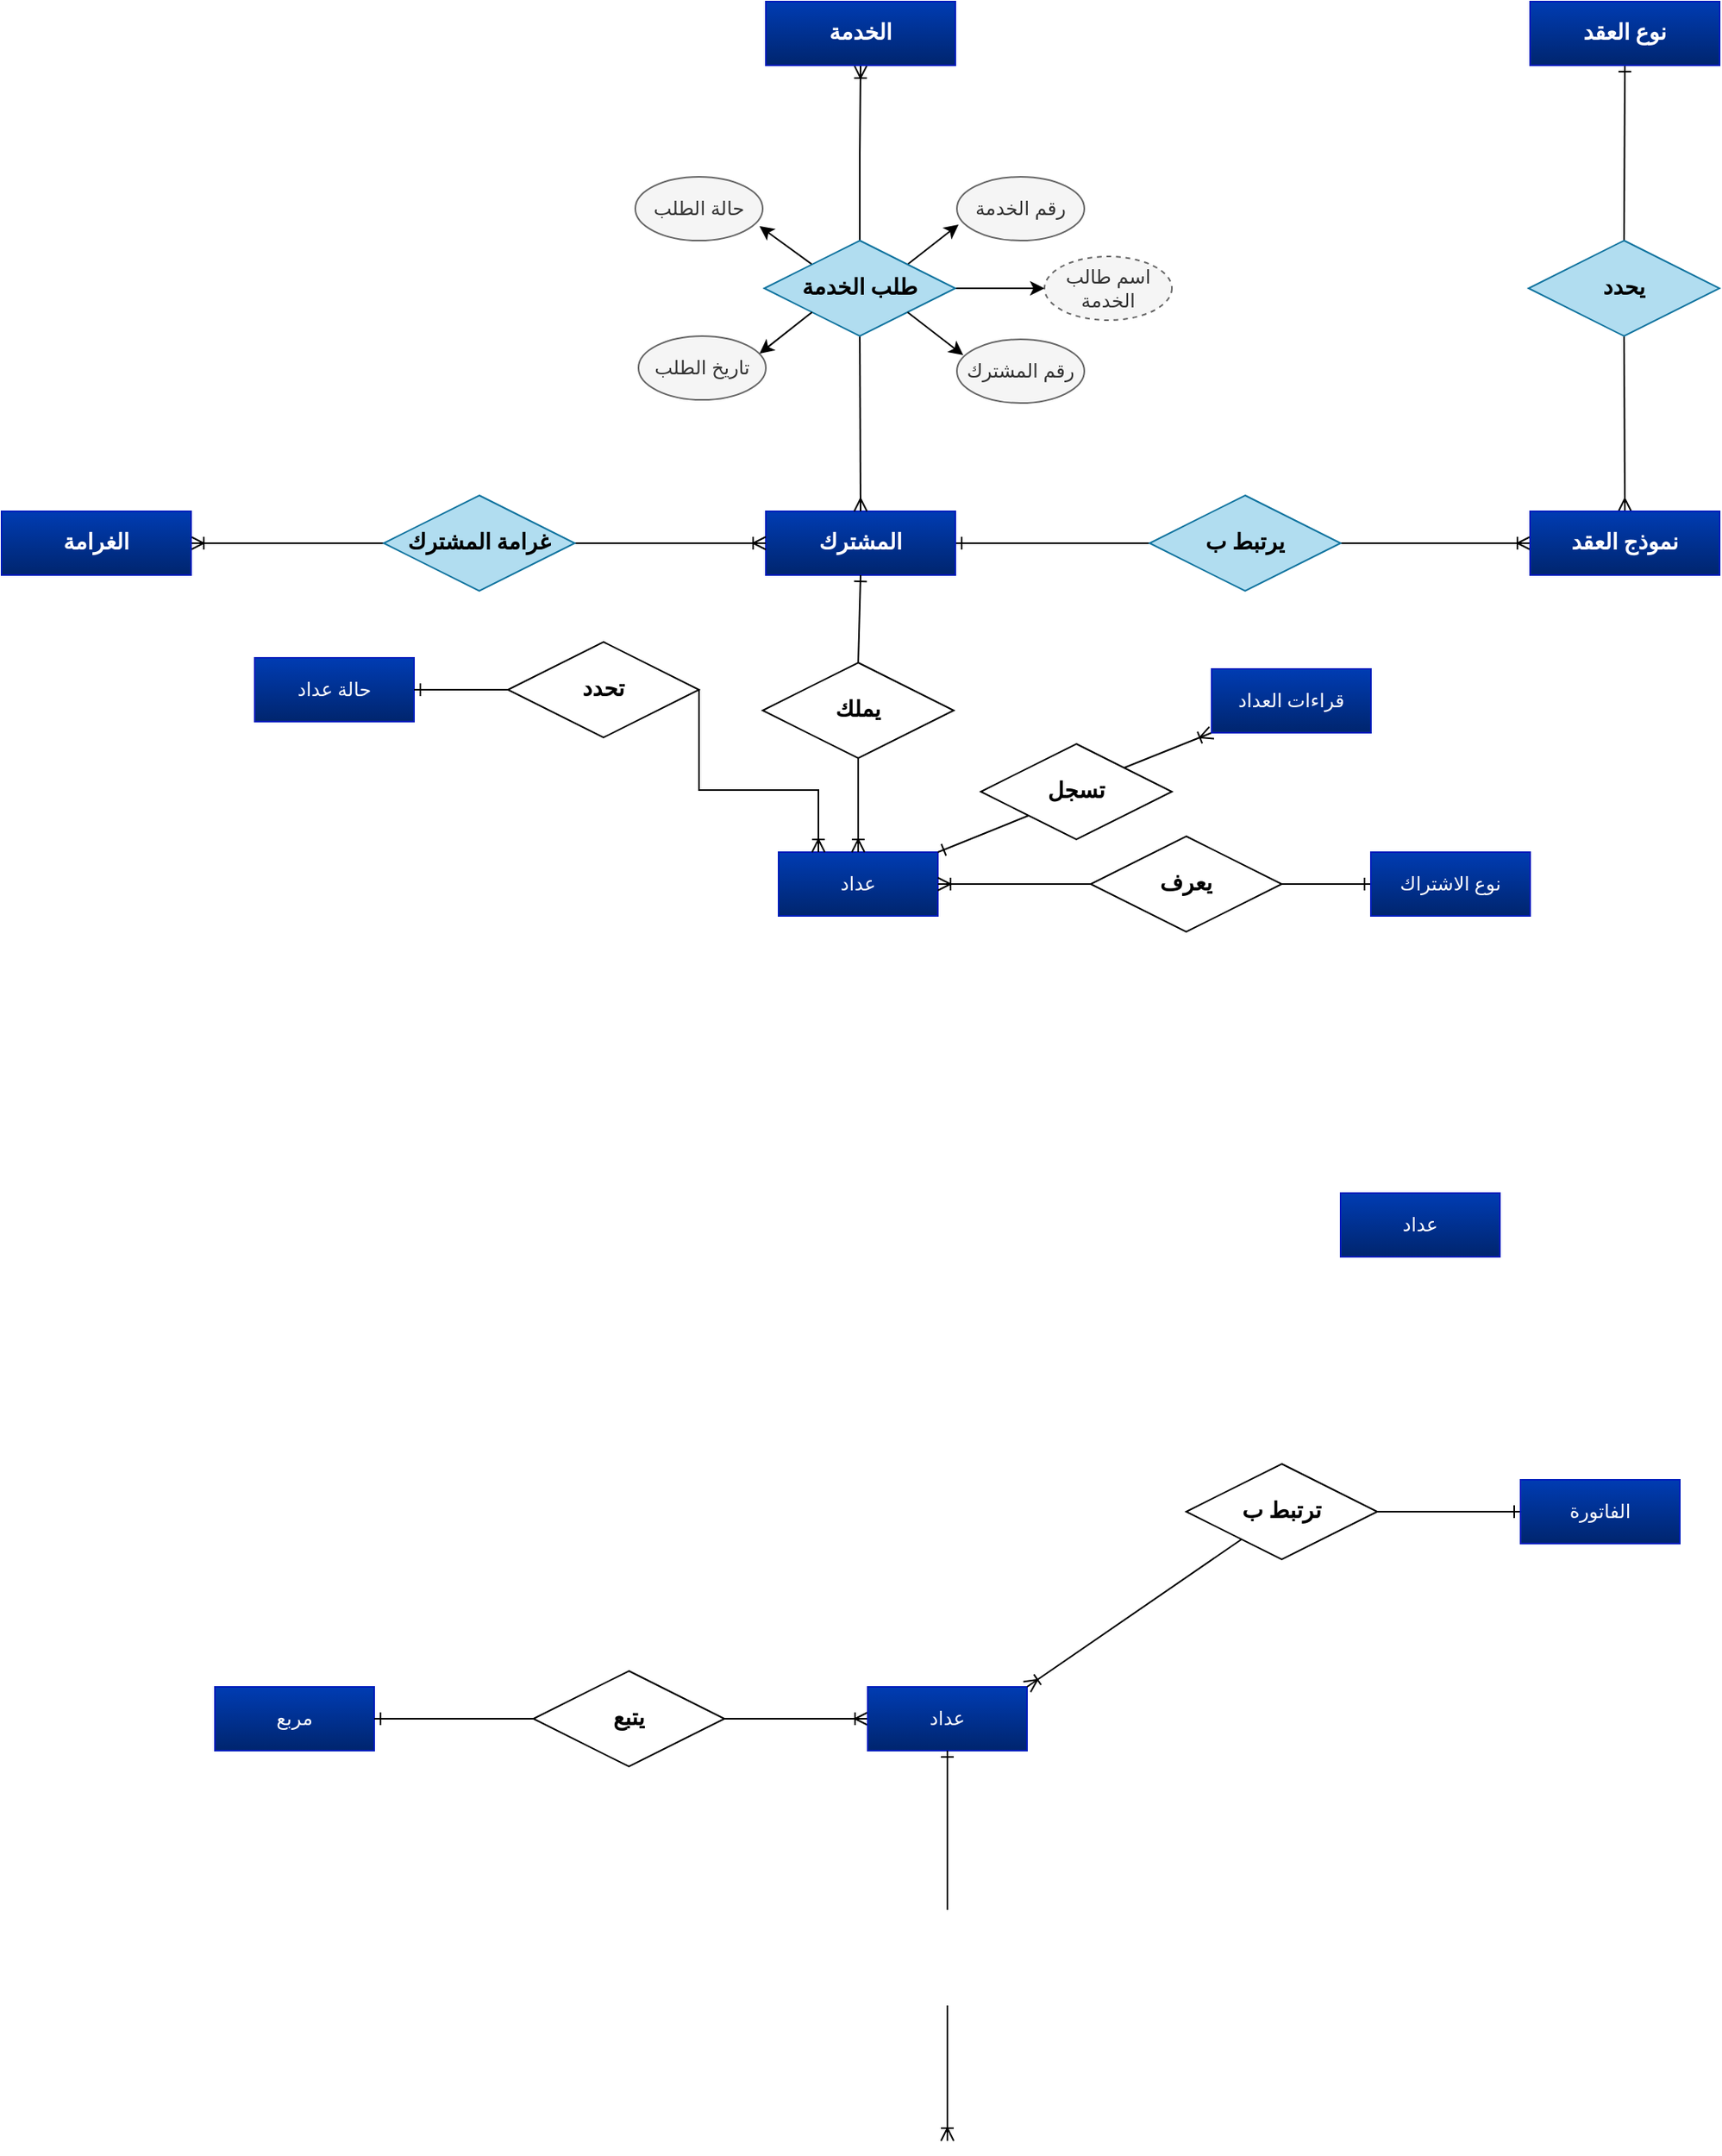 <mxfile>
    <diagram id="8X1Tj9C4ji4QIpv6Q2mm" name="Master">
        <mxGraphModel dx="1659" dy="432" grid="1" gridSize="10" guides="1" tooltips="1" connect="1" arrows="1" fold="1" page="1" pageScale="1" pageWidth="827" pageHeight="1169" math="0" shadow="0">
            <root>
                <mxCell id="0"/>
                <mxCell id="1" parent="0"/>
                <mxCell id="02xqmGFyLeKgKhswmcbi-1" value="" style="edgeStyle=orthogonalEdgeStyle;rounded=0;orthogonalLoop=1;jettySize=auto;html=1;exitX=0;exitY=0.5;exitDx=0;exitDy=0;entryX=1;entryY=0.5;entryDx=0;entryDy=0;endArrow=none;startFill=0;startArrow=ERoneToMany;fontSize=14;spacingBottom=0;spacingLeft=20;fontStyle=1" parent="1" source="32" target="02xqmGFyLeKgKhswmcbi-4" edge="1">
                    <mxGeometry x="-0.333" y="-10" relative="1" as="geometry">
                        <mxPoint as="offset"/>
                        <mxPoint x="770" y="610" as="sourcePoint"/>
                    </mxGeometry>
                </mxCell>
                <mxCell id="02xqmGFyLeKgKhswmcbi-3" style="edgeStyle=none;html=1;exitX=0;exitY=0.5;exitDx=0;exitDy=0;entryX=1;entryY=0.5;entryDx=0;entryDy=0;endArrow=ERone;endFill=0;" parent="1" source="02xqmGFyLeKgKhswmcbi-4" target="02xqmGFyLeKgKhswmcbi-5" edge="1">
                    <mxGeometry relative="1" as="geometry"/>
                </mxCell>
                <mxCell id="02xqmGFyLeKgKhswmcbi-4" value="يرتبط ب" style="shape=rhombus;perimeter=rhombusPerimeter;whiteSpace=wrap;html=1;align=center;fontSize=14;fontFamily=Times New Roman;fontStyle=1;strokeColor=#10739e;verticalAlign=middle;fontColor=default;fillColor=#b1ddf0;" parent="1" vertex="1">
                    <mxGeometry x="561" y="590" width="120" height="60" as="geometry"/>
                </mxCell>
                <mxCell id="02xqmGFyLeKgKhswmcbi-5" value="المشترك" style="whiteSpace=wrap;html=1;align=center;fontFamily=Times New Roman;fontSize=14;fontStyle=1;gradientDirection=south;shadow=0;glass=0;rounded=0;fillColor=#003CB3;strokeColor=#001DBC;verticalAlign=middle;fontColor=#ffffff;gradientColor=#00256E;" parent="1" vertex="1">
                    <mxGeometry x="320" y="600" width="119" height="40" as="geometry"/>
                </mxCell>
                <mxCell id="02xqmGFyLeKgKhswmcbi-7" value="" style="edgeStyle=orthogonalEdgeStyle;rounded=0;orthogonalLoop=1;jettySize=auto;html=1;entryX=0.5;entryY=1;entryDx=0;entryDy=0;endArrow=ERoneToMany;endFill=0;fontStyle=1;fontSize=14;spacingRight=20;" parent="1" source="02xqmGFyLeKgKhswmcbi-9" target="25" edge="1">
                    <mxGeometry x="0.4" y="-10" relative="1" as="geometry">
                        <mxPoint as="offset"/>
                        <mxPoint x="378" y="320" as="targetPoint"/>
                    </mxGeometry>
                </mxCell>
                <mxCell id="02xqmGFyLeKgKhswmcbi-8" style="edgeStyle=none;html=1;exitX=0.5;exitY=1;exitDx=0;exitDy=0;endArrow=ERmany;endFill=0;entryX=0.5;entryY=0;entryDx=0;entryDy=0;" parent="1" source="02xqmGFyLeKgKhswmcbi-9" target="02xqmGFyLeKgKhswmcbi-5" edge="1">
                    <mxGeometry relative="1" as="geometry">
                        <mxPoint x="360" y="530" as="targetPoint"/>
                    </mxGeometry>
                </mxCell>
                <mxCell id="22" style="edgeStyle=none;html=1;exitX=1;exitY=0;exitDx=0;exitDy=0;entryX=0.013;entryY=0.75;entryDx=0;entryDy=0;entryPerimeter=0;" edge="1" parent="1" source="02xqmGFyLeKgKhswmcbi-9" target="3">
                    <mxGeometry relative="1" as="geometry"/>
                </mxCell>
                <mxCell id="24" style="edgeStyle=none;html=1;exitX=1;exitY=0.5;exitDx=0;exitDy=0;entryX=0;entryY=0.5;entryDx=0;entryDy=0;" edge="1" parent="1" source="02xqmGFyLeKgKhswmcbi-9" target="23">
                    <mxGeometry relative="1" as="geometry"/>
                </mxCell>
                <mxCell id="30" style="edgeStyle=none;html=1;exitX=0;exitY=0;exitDx=0;exitDy=0;entryX=0.975;entryY=0.775;entryDx=0;entryDy=0;entryPerimeter=0;" edge="1" parent="1" source="02xqmGFyLeKgKhswmcbi-9" target="26">
                    <mxGeometry relative="1" as="geometry"/>
                </mxCell>
                <mxCell id="02xqmGFyLeKgKhswmcbi-9" value="طلب الخدمة" style="shape=rhombus;perimeter=rhombusPerimeter;whiteSpace=wrap;html=1;align=center;fontSize=14;fontFamily=Times New Roman;fontStyle=1;fillColor=#b1ddf0;strokeColor=#10739e;" parent="1" vertex="1">
                    <mxGeometry x="319" y="430" width="120" height="60" as="geometry"/>
                </mxCell>
                <mxCell id="02xqmGFyLeKgKhswmcbi-11" value="عداد" style="whiteSpace=wrap;html=1;align=center;fontFamily=Readex Pro;fontSize=12;fontStyle=0;fontSource=https%3A%2F%2Ffonts.googleapis.com%2Fcss%3Ffamily%3DReadex%2BPro;gradientDirection=south;shadow=0;glass=0;rounded=0;fillColor=#003CB3;strokeColor=#001DBC;verticalAlign=middle;fontColor=#ffffff;gradientColor=#00256E;" parent="1" vertex="1">
                    <mxGeometry x="328" y="814" width="100" height="40" as="geometry"/>
                </mxCell>
                <mxCell id="02xqmGFyLeKgKhswmcbi-12" value="" style="edgeStyle=orthogonalEdgeStyle;rounded=0;orthogonalLoop=1;jettySize=auto;html=1;entryX=0.5;entryY=0;entryDx=0;entryDy=0;endArrow=ERoneToMany;endFill=0;fontStyle=1;fontSize=14;spacingRight=20;" parent="1" source="02xqmGFyLeKgKhswmcbi-14" target="02xqmGFyLeKgKhswmcbi-11" edge="1">
                    <mxGeometry x="0.4" y="-10" relative="1" as="geometry">
                        <mxPoint as="offset"/>
                    </mxGeometry>
                </mxCell>
                <mxCell id="02xqmGFyLeKgKhswmcbi-13" style="edgeStyle=none;html=1;exitX=0.5;exitY=0;exitDx=0;exitDy=0;entryX=0.5;entryY=1;entryDx=0;entryDy=0;endArrow=ERone;endFill=0;" parent="1" source="02xqmGFyLeKgKhswmcbi-14" target="02xqmGFyLeKgKhswmcbi-5" edge="1">
                    <mxGeometry relative="1" as="geometry"/>
                </mxCell>
                <mxCell id="02xqmGFyLeKgKhswmcbi-14" value="يملك" style="shape=rhombus;perimeter=rhombusPerimeter;whiteSpace=wrap;html=1;align=center;fontSize=14;fontFamily=Times New Roman;fontStyle=1" parent="1" vertex="1">
                    <mxGeometry x="318" y="695" width="120" height="60" as="geometry"/>
                </mxCell>
                <mxCell id="02xqmGFyLeKgKhswmcbi-16" style="edgeStyle=none;html=1;exitX=0.5;exitY=0;exitDx=0;exitDy=0;entryX=0.5;entryY=1;entryDx=0;entryDy=0;endArrow=ERone;endFill=0;" parent="1" source="02xqmGFyLeKgKhswmcbi-18" target="33" edge="1">
                    <mxGeometry relative="1" as="geometry">
                        <mxPoint x="750" y="320" as="targetPoint"/>
                    </mxGeometry>
                </mxCell>
                <mxCell id="02xqmGFyLeKgKhswmcbi-17" style="edgeStyle=none;html=1;exitX=0.5;exitY=1;exitDx=0;exitDy=0;entryX=0.5;entryY=0;entryDx=0;entryDy=0;endArrow=ERmany;endFill=0;" parent="1" source="02xqmGFyLeKgKhswmcbi-18" target="32" edge="1">
                    <mxGeometry relative="1" as="geometry">
                        <mxPoint x="820" y="590" as="targetPoint"/>
                    </mxGeometry>
                </mxCell>
                <mxCell id="02xqmGFyLeKgKhswmcbi-18" value="يحدد" style="shape=rhombus;perimeter=rhombusPerimeter;whiteSpace=wrap;html=1;align=center;fontSize=14;fontFamily=Times New Roman;fontStyle=1;strokeColor=#10739e;verticalAlign=middle;fontColor=default;fillColor=#b1ddf0;" parent="1" vertex="1">
                    <mxGeometry x="799" y="430" width="120" height="60" as="geometry"/>
                </mxCell>
                <mxCell id="02xqmGFyLeKgKhswmcbi-19" style="edgeStyle=none;html=1;exitX=1;exitY=0.5;exitDx=0;exitDy=0;entryX=0;entryY=0.5;entryDx=0;entryDy=0;endArrow=ERoneToMany;endFill=0;" parent="1" source="02xqmGFyLeKgKhswmcbi-21" target="02xqmGFyLeKgKhswmcbi-5" edge="1">
                    <mxGeometry relative="1" as="geometry"/>
                </mxCell>
                <mxCell id="02xqmGFyLeKgKhswmcbi-20" style="edgeStyle=none;html=1;exitX=0;exitY=0.5;exitDx=0;exitDy=0;entryX=1;entryY=0.5;entryDx=0;entryDy=0;endArrow=ERoneToMany;endFill=0;" parent="1" source="02xqmGFyLeKgKhswmcbi-21" target="31" edge="1">
                    <mxGeometry relative="1" as="geometry">
                        <mxPoint x="40" y="620" as="targetPoint"/>
                    </mxGeometry>
                </mxCell>
                <mxCell id="02xqmGFyLeKgKhswmcbi-21" value="غرامة المشترك" style="shape=rhombus;perimeter=rhombusPerimeter;whiteSpace=wrap;html=1;align=center;fontSize=14;fontFamily=Times New Roman;fontStyle=1;strokeColor=#10739e;verticalAlign=middle;fontColor=default;fillColor=#b1ddf0;" parent="1" vertex="1">
                    <mxGeometry x="80" y="590" width="120" height="60" as="geometry"/>
                </mxCell>
                <mxCell id="tuYO_XVNNG2uaHxvVZDC-1" value="" style="edgeStyle=orthogonalEdgeStyle;rounded=0;orthogonalLoop=1;jettySize=auto;html=1;exitX=0;exitY=0.5;exitDx=0;exitDy=0;entryX=1;entryY=0.5;entryDx=0;entryDy=0;endArrow=none;startFill=0;startArrow=ERoneToMany;fontSize=14;spacingBottom=0;spacingLeft=20;fontStyle=1" parent="1" source="tuYO_XVNNG2uaHxvVZDC-2" target="tuYO_XVNNG2uaHxvVZDC-5" edge="1">
                    <mxGeometry x="-0.333" y="-10" relative="1" as="geometry">
                        <mxPoint as="offset"/>
                    </mxGeometry>
                </mxCell>
                <mxCell id="tuYO_XVNNG2uaHxvVZDC-2" value="عداد" style="whiteSpace=wrap;html=1;align=center;fontFamily=Readex Pro;fontSize=12;fontStyle=0;fontSource=https%3A%2F%2Ffonts.googleapis.com%2Fcss%3Ffamily%3DReadex%2BPro;gradientDirection=south;shadow=0;glass=0;rounded=0;fillColor=#003CB3;strokeColor=#001DBC;verticalAlign=middle;fontColor=#ffffff;gradientColor=#00256E;" parent="1" vertex="1">
                    <mxGeometry x="384" y="1338" width="100" height="40" as="geometry"/>
                </mxCell>
                <mxCell id="tuYO_XVNNG2uaHxvVZDC-3" value="مربع" style="whiteSpace=wrap;html=1;align=center;fontFamily=Readex Pro;fontSize=12;fontStyle=0;fontSource=https%3A%2F%2Ffonts.googleapis.com%2Fcss%3Ffamily%3DReadex%2BPro;gradientDirection=south;shadow=0;glass=0;rounded=0;fillColor=#003CB3;strokeColor=#001DBC;verticalAlign=middle;fontColor=#ffffff;gradientColor=#00256E;" parent="1" vertex="1">
                    <mxGeometry x="-26" y="1338" width="100" height="40" as="geometry"/>
                </mxCell>
                <mxCell id="tuYO_XVNNG2uaHxvVZDC-4" value="" style="edgeStyle=orthogonalEdgeStyle;rounded=0;orthogonalLoop=1;jettySize=auto;html=1;entryX=1;entryY=0.5;entryDx=0;entryDy=0;endArrow=ERone;endFill=0;fontStyle=1;fontSize=14;spacingRight=20;" parent="1" source="tuYO_XVNNG2uaHxvVZDC-5" target="tuYO_XVNNG2uaHxvVZDC-3" edge="1">
                    <mxGeometry x="0.4" y="-10" relative="1" as="geometry">
                        <mxPoint as="offset"/>
                    </mxGeometry>
                </mxCell>
                <mxCell id="tuYO_XVNNG2uaHxvVZDC-5" value="يتبع" style="shape=rhombus;perimeter=rhombusPerimeter;whiteSpace=wrap;html=1;align=center;fontSize=14;fontFamily=Times New Roman;fontStyle=1" parent="1" vertex="1">
                    <mxGeometry x="174" y="1328" width="120" height="60" as="geometry"/>
                </mxCell>
                <mxCell id="tuYO_XVNNG2uaHxvVZDC-6" value="حالة عداد" style="whiteSpace=wrap;html=1;align=center;fontFamily=Readex Pro;fontSize=12;fontStyle=0;fontSource=https%3A%2F%2Ffonts.googleapis.com%2Fcss%3Ffamily%3DReadex%2BPro;gradientDirection=south;shadow=0;glass=0;rounded=0;fillColor=#003CB3;strokeColor=#001DBC;verticalAlign=middle;fontColor=#ffffff;gradientColor=#00256E;" parent="1" vertex="1">
                    <mxGeometry x="-1" y="692" width="100" height="40" as="geometry"/>
                </mxCell>
                <mxCell id="tuYO_XVNNG2uaHxvVZDC-8" style="edgeStyle=elbowEdgeStyle;html=1;endArrow=ERoneToMany;endFill=0;entryX=0.25;entryY=0;entryDx=0;entryDy=0;elbow=vertical;exitX=1;exitY=0.5;exitDx=0;exitDy=0;rounded=0;curved=0;" parent="1" source="tuYO_XVNNG2uaHxvVZDC-9" target="02xqmGFyLeKgKhswmcbi-11" edge="1">
                    <mxGeometry relative="1" as="geometry">
                        <mxPoint x="314" y="775" as="sourcePoint"/>
                        <mxPoint x="214" y="885" as="targetPoint"/>
                        <Array as="points">
                            <mxPoint x="324" y="775"/>
                        </Array>
                    </mxGeometry>
                </mxCell>
                <mxCell id="eJI_n3FtHA6jJYslsOEY-8" style="edgeStyle=none;html=1;exitX=0;exitY=0.5;exitDx=0;exitDy=0;entryX=1;entryY=0.5;entryDx=0;entryDy=0;endArrow=ERone;endFill=0;" parent="1" source="tuYO_XVNNG2uaHxvVZDC-9" target="tuYO_XVNNG2uaHxvVZDC-6" edge="1">
                    <mxGeometry relative="1" as="geometry"/>
                </mxCell>
                <mxCell id="tuYO_XVNNG2uaHxvVZDC-9" value="تحدد" style="shape=rhombus;perimeter=rhombusPerimeter;whiteSpace=wrap;html=1;align=center;fontSize=14;fontFamily=Times New Roman;fontStyle=1" parent="1" vertex="1">
                    <mxGeometry x="158" y="682" width="120" height="60" as="geometry"/>
                </mxCell>
                <mxCell id="tuYO_XVNNG2uaHxvVZDC-10" value="" style="edgeStyle=orthogonalEdgeStyle;rounded=0;orthogonalLoop=1;jettySize=auto;html=1;exitX=0.5;exitY=0;exitDx=0;exitDy=0;entryX=0.5;entryY=1;entryDx=0;entryDy=0;endArrow=none;startFill=0;startArrow=ERoneToMany;fontSize=14;spacingBottom=0;spacingLeft=20;fontStyle=1" parent="1" edge="1">
                    <mxGeometry x="-0.333" y="-10" relative="1" as="geometry">
                        <mxPoint as="offset"/>
                        <mxPoint x="434" y="1623" as="sourcePoint"/>
                        <mxPoint x="434" y="1538" as="targetPoint"/>
                    </mxGeometry>
                </mxCell>
                <mxCell id="tuYO_XVNNG2uaHxvVZDC-12" style="edgeStyle=none;html=1;exitX=0.5;exitY=0;exitDx=0;exitDy=0;entryX=0.5;entryY=1;entryDx=0;entryDy=0;endArrow=ERone;endFill=0;" parent="1" target="tuYO_XVNNG2uaHxvVZDC-2" edge="1">
                    <mxGeometry relative="1" as="geometry">
                        <mxPoint x="434" y="1478" as="sourcePoint"/>
                    </mxGeometry>
                </mxCell>
                <mxCell id="tuYO_XVNNG2uaHxvVZDC-14" value="" style="edgeStyle=orthogonalEdgeStyle;rounded=0;orthogonalLoop=1;jettySize=auto;html=1;exitX=0;exitY=0.5;exitDx=0;exitDy=0;entryX=1;entryY=0.5;entryDx=0;entryDy=0;endArrow=none;startFill=0;startArrow=ERone;fontSize=14;spacingBottom=0;spacingLeft=20;fontStyle=1" parent="1" source="tuYO_XVNNG2uaHxvVZDC-15" target="tuYO_XVNNG2uaHxvVZDC-17" edge="1">
                    <mxGeometry x="-0.333" y="-10" relative="1" as="geometry">
                        <mxPoint as="offset"/>
                    </mxGeometry>
                </mxCell>
                <mxCell id="tuYO_XVNNG2uaHxvVZDC-15" value="نوع الاشتراك" style="whiteSpace=wrap;html=1;align=center;fontFamily=Readex Pro;fontSize=12;fontStyle=0;fontSource=https%3A%2F%2Ffonts.googleapis.com%2Fcss%3Ffamily%3DReadex%2BPro;gradientDirection=south;shadow=0;glass=0;rounded=0;fillColor=#003CB3;strokeColor=#001DBC;verticalAlign=middle;fontColor=#ffffff;gradientColor=#00256E;" parent="1" vertex="1">
                    <mxGeometry x="700" y="814" width="100" height="40" as="geometry"/>
                </mxCell>
                <mxCell id="eJI_n3FtHA6jJYslsOEY-9" style="edgeStyle=none;html=1;exitX=0;exitY=0.5;exitDx=0;exitDy=0;entryX=1;entryY=0.5;entryDx=0;entryDy=0;endArrow=ERoneToMany;endFill=0;" parent="1" source="tuYO_XVNNG2uaHxvVZDC-17" target="02xqmGFyLeKgKhswmcbi-11" edge="1">
                    <mxGeometry relative="1" as="geometry"/>
                </mxCell>
                <mxCell id="tuYO_XVNNG2uaHxvVZDC-17" value="يعرف" style="shape=rhombus;perimeter=rhombusPerimeter;whiteSpace=wrap;html=1;align=center;fontSize=14;fontFamily=Times New Roman;fontStyle=1" parent="1" vertex="1">
                    <mxGeometry x="524" y="804" width="120" height="60" as="geometry"/>
                </mxCell>
                <mxCell id="tuYO_XVNNG2uaHxvVZDC-18" value="" style="edgeStyle=orthogonalEdgeStyle;rounded=0;orthogonalLoop=1;jettySize=auto;html=1;exitX=0;exitY=0.5;exitDx=0;exitDy=0;entryX=1;entryY=0.5;entryDx=0;entryDy=0;endArrow=none;startFill=0;startArrow=ERone;fontSize=14;spacingBottom=0;spacingLeft=20;fontStyle=1" parent="1" edge="1">
                    <mxGeometry x="-0.333" y="-10" relative="1" as="geometry">
                        <mxPoint as="offset"/>
                        <mxPoint x="808" y="1343" as="sourcePoint"/>
                    </mxGeometry>
                </mxCell>
                <mxCell id="tuYO_XVNNG2uaHxvVZDC-22" value="" style="edgeStyle=orthogonalEdgeStyle;rounded=0;orthogonalLoop=1;jettySize=auto;html=1;exitX=0;exitY=0.5;exitDx=0;exitDy=0;entryX=1;entryY=0.5;entryDx=0;entryDy=0;endArrow=none;startFill=0;startArrow=ERone;fontSize=14;spacingBottom=0;spacingLeft=20;fontStyle=1" parent="1" source="tuYO_XVNNG2uaHxvVZDC-23" target="tuYO_XVNNG2uaHxvVZDC-25" edge="1">
                    <mxGeometry x="-0.333" y="-10" relative="1" as="geometry">
                        <mxPoint as="offset"/>
                    </mxGeometry>
                </mxCell>
                <mxCell id="tuYO_XVNNG2uaHxvVZDC-23" value="الفاتورة" style="whiteSpace=wrap;html=1;align=center;fontFamily=Readex Pro;fontSize=12;fontStyle=0;fontSource=https%3A%2F%2Ffonts.googleapis.com%2Fcss%3Ffamily%3DReadex%2BPro;gradientDirection=south;shadow=0;glass=0;rounded=0;fillColor=#003CB3;strokeColor=#001DBC;verticalAlign=middle;fontColor=#ffffff;gradientColor=#00256E;" parent="1" vertex="1">
                    <mxGeometry x="794" y="1208" width="100" height="40" as="geometry"/>
                </mxCell>
                <mxCell id="tuYO_XVNNG2uaHxvVZDC-24" value="" style="rounded=0;orthogonalLoop=1;jettySize=auto;html=1;entryX=1;entryY=0;entryDx=0;entryDy=0;endArrow=ERoneToMany;endFill=0;fontStyle=1;fontSize=14;spacingRight=20;" parent="1" source="tuYO_XVNNG2uaHxvVZDC-25" target="tuYO_XVNNG2uaHxvVZDC-2" edge="1">
                    <mxGeometry x="0.4" y="-10" relative="1" as="geometry">
                        <mxPoint as="offset"/>
                        <mxPoint x="484" y="1228" as="targetPoint"/>
                    </mxGeometry>
                </mxCell>
                <mxCell id="tuYO_XVNNG2uaHxvVZDC-25" value="ترتبط ب" style="shape=rhombus;perimeter=rhombusPerimeter;whiteSpace=wrap;html=1;align=center;fontSize=14;fontFamily=Times New Roman;fontStyle=1" parent="1" vertex="1">
                    <mxGeometry x="584" y="1198" width="120" height="60" as="geometry"/>
                </mxCell>
                <mxCell id="eJI_n3FtHA6jJYslsOEY-2" value="عداد" style="whiteSpace=wrap;html=1;align=center;fontFamily=Readex Pro;fontSize=12;fontStyle=0;fontSource=https%3A%2F%2Ffonts.googleapis.com%2Fcss%3Ffamily%3DReadex%2BPro;gradientDirection=south;shadow=0;glass=0;rounded=0;fillColor=#003CB3;strokeColor=#001DBC;verticalAlign=middle;fontColor=#ffffff;gradientColor=#00256E;" parent="1" vertex="1">
                    <mxGeometry x="681" y="1028" width="100" height="40" as="geometry"/>
                </mxCell>
                <mxCell id="eJI_n3FtHA6jJYslsOEY-4" style="edgeStyle=none;html=1;exitX=0;exitY=1;exitDx=0;exitDy=0;entryX=1;entryY=0;entryDx=0;entryDy=0;endArrow=ERone;endFill=0;" parent="1" source="eJI_n3FtHA6jJYslsOEY-3" target="02xqmGFyLeKgKhswmcbi-11" edge="1">
                    <mxGeometry relative="1" as="geometry"/>
                </mxCell>
                <mxCell id="eJI_n3FtHA6jJYslsOEY-7" style="edgeStyle=none;html=1;exitX=1;exitY=0;exitDx=0;exitDy=0;entryX=0;entryY=1;entryDx=0;entryDy=0;endArrow=ERoneToMany;endFill=0;" parent="1" source="eJI_n3FtHA6jJYslsOEY-3" target="eJI_n3FtHA6jJYslsOEY-5" edge="1">
                    <mxGeometry relative="1" as="geometry"/>
                </mxCell>
                <mxCell id="eJI_n3FtHA6jJYslsOEY-3" value="تسجل" style="shape=rhombus;perimeter=rhombusPerimeter;whiteSpace=wrap;html=1;align=center;fontSize=14;fontFamily=Times New Roman;fontStyle=1" parent="1" vertex="1">
                    <mxGeometry x="455" y="746" width="120" height="60" as="geometry"/>
                </mxCell>
                <mxCell id="eJI_n3FtHA6jJYslsOEY-5" value="قراءات العداد" style="whiteSpace=wrap;html=1;align=center;fontFamily=Readex Pro;fontSize=12;fontStyle=0;fontSource=https%3A%2F%2Ffonts.googleapis.com%2Fcss%3Ffamily%3DReadex%2BPro;gradientDirection=south;shadow=0;glass=0;rounded=0;fillColor=#003CB3;strokeColor=#001DBC;verticalAlign=middle;fontColor=#ffffff;gradientColor=#00256E;" parent="1" vertex="1">
                    <mxGeometry x="600" y="699" width="100" height="40" as="geometry"/>
                </mxCell>
                <mxCell id="3" value="رقم الخدمة" style="ellipse;whiteSpace=wrap;html=1;align=center;fontStyle=0;fillColor=#f5f5f5;strokeColor=#666666;fontColor=#333333;" parent="1" vertex="1">
                    <mxGeometry x="440" y="390" width="80" height="40" as="geometry"/>
                </mxCell>
                <mxCell id="17" value="رقم المشترك" style="ellipse;whiteSpace=wrap;html=1;align=center;fontStyle=0;fillColor=#f5f5f5;strokeColor=#666666;fontColor=#333333;" vertex="1" parent="1">
                    <mxGeometry x="440" y="492" width="80" height="40" as="geometry"/>
                </mxCell>
                <mxCell id="18" style="edgeStyle=none;html=1;exitX=1;exitY=1;exitDx=0;exitDy=0;entryX=0.05;entryY=0.25;entryDx=0;entryDy=0;entryPerimeter=0;" edge="1" parent="1" source="02xqmGFyLeKgKhswmcbi-9" target="17">
                    <mxGeometry relative="1" as="geometry"/>
                </mxCell>
                <mxCell id="23" value="اسم طالب الخدمة" style="ellipse;whiteSpace=wrap;html=1;align=center;fontStyle=0;fillColor=#f5f5f5;strokeColor=#666666;fontColor=#333333;dashed=1;" vertex="1" parent="1">
                    <mxGeometry x="495" y="440" width="80" height="40" as="geometry"/>
                </mxCell>
                <mxCell id="25" value="الخدمة" style="whiteSpace=wrap;html=1;align=center;fontFamily=Times New Roman;fontSize=14;fontStyle=1;gradientDirection=south;shadow=0;glass=0;rounded=0;fillColor=#003CB3;strokeColor=#001DBC;verticalAlign=middle;fontColor=#ffffff;gradientColor=#00256E;" vertex="1" parent="1">
                    <mxGeometry x="320" y="280" width="119" height="40" as="geometry"/>
                </mxCell>
                <mxCell id="26" value="حالة الطلب" style="ellipse;whiteSpace=wrap;html=1;align=center;fontStyle=0;fillColor=#f5f5f5;strokeColor=#666666;fontColor=#333333;" vertex="1" parent="1">
                    <mxGeometry x="238" y="390" width="80" height="40" as="geometry"/>
                </mxCell>
                <mxCell id="27" value="تاريخ الطلب" style="ellipse;whiteSpace=wrap;html=1;align=center;fontStyle=0;fillColor=#f5f5f5;strokeColor=#666666;fontColor=#333333;" vertex="1" parent="1">
                    <mxGeometry x="240" y="490" width="80" height="40" as="geometry"/>
                </mxCell>
                <mxCell id="28" style="edgeStyle=none;html=1;exitX=0;exitY=1;exitDx=0;exitDy=0;entryX=0.95;entryY=0.275;entryDx=0;entryDy=0;entryPerimeter=0;" edge="1" parent="1" source="02xqmGFyLeKgKhswmcbi-9" target="27">
                    <mxGeometry relative="1" as="geometry"/>
                </mxCell>
                <mxCell id="31" value="الغرامة" style="whiteSpace=wrap;html=1;align=center;fontFamily=Times New Roman;fontSize=14;fontStyle=1;gradientDirection=south;shadow=0;glass=0;rounded=0;fillColor=#003CB3;strokeColor=#001DBC;verticalAlign=middle;fontColor=#ffffff;gradientColor=#00256E;" vertex="1" parent="1">
                    <mxGeometry x="-160" y="600" width="119" height="40" as="geometry"/>
                </mxCell>
                <mxCell id="32" value="نموذج العقد" style="whiteSpace=wrap;html=1;align=center;fontFamily=Times New Roman;fontSize=14;fontStyle=1;gradientDirection=south;shadow=0;glass=0;rounded=0;fillColor=#003CB3;strokeColor=#001DBC;verticalAlign=middle;fontColor=#ffffff;gradientColor=#00256E;" vertex="1" parent="1">
                    <mxGeometry x="800" y="600" width="119" height="40" as="geometry"/>
                </mxCell>
                <mxCell id="33" value="نوع العقد" style="whiteSpace=wrap;html=1;align=center;fontFamily=Times New Roman;fontSize=14;fontStyle=1;gradientDirection=south;shadow=0;glass=0;rounded=0;fillColor=#003CB3;strokeColor=#001DBC;verticalAlign=middle;fontColor=#ffffff;gradientColor=#00256E;" vertex="1" parent="1">
                    <mxGeometry x="800" y="280" width="119" height="40" as="geometry"/>
                </mxCell>
            </root>
        </mxGraphModel>
    </diagram>
    <diagram id="K_uf6fOGzTzqSGmr0w_y" name="ttt">
        <mxGraphModel dx="832" dy="432" grid="1" gridSize="10" guides="1" tooltips="1" connect="1" arrows="1" fold="1" page="1" pageScale="1" pageWidth="827" pageHeight="1169" math="0" shadow="0">
            <root>
                <mxCell id="0"/>
                <mxCell id="1" parent="0"/>
                <mxCell id="bDvmcR7YUBtscFP_s0Hi-96" value="" style="edgeStyle=orthogonalEdgeStyle;rounded=0;orthogonalLoop=1;jettySize=auto;html=1;exitX=0;exitY=0.5;exitDx=0;exitDy=0;entryX=1;entryY=0.5;entryDx=0;entryDy=0;endArrow=none;startFill=0;startArrow=ERone;fontSize=14;spacingBottom=0;spacingLeft=20;fontStyle=1" parent="1" source="bDvmcR7YUBtscFP_s0Hi-97" target="bDvmcR7YUBtscFP_s0Hi-100" edge="1">
                    <mxGeometry x="-0.333" y="-10" relative="1" as="geometry">
                        <mxPoint as="offset"/>
                    </mxGeometry>
                </mxCell>
                <mxCell id="bDvmcR7YUBtscFP_s0Hi-97" value="محصل" style="whiteSpace=wrap;html=1;align=center;fontFamily=Readex Pro;fontSize=12;fontStyle=0;fontSource=https%3A%2F%2Ffonts.googleapis.com%2Fcss%3Ffamily%3DReadex%2BPro;gradientDirection=south;shadow=0;glass=0;rounded=0;fillColor=#003CB3;strokeColor=#001DBC;verticalAlign=middle;fontColor=#ffffff;gradientColor=#00256E;" parent="1" vertex="1">
                    <mxGeometry x="630" y="50" width="100" height="40" as="geometry"/>
                </mxCell>
                <mxCell id="bDvmcR7YUBtscFP_s0Hi-98" value="مربع" style="whiteSpace=wrap;html=1;align=center;fontFamily=Readex Pro;fontSize=12;fontStyle=0;fontSource=https%3A%2F%2Ffonts.googleapis.com%2Fcss%3Ffamily%3DReadex%2BPro;gradientDirection=south;shadow=0;glass=0;rounded=0;fillColor=#003CB3;strokeColor=#001DBC;verticalAlign=middle;fontColor=#ffffff;gradientColor=#00256E;" parent="1" vertex="1">
                    <mxGeometry x="220" y="50" width="100" height="40" as="geometry"/>
                </mxCell>
                <mxCell id="bDvmcR7YUBtscFP_s0Hi-99" value="" style="edgeStyle=orthogonalEdgeStyle;rounded=0;orthogonalLoop=1;jettySize=auto;html=1;entryX=1;entryY=0.5;entryDx=0;entryDy=0;endArrow=ERone;endFill=0;fontStyle=1;fontSize=14;spacingRight=20;" parent="1" source="bDvmcR7YUBtscFP_s0Hi-100" target="bDvmcR7YUBtscFP_s0Hi-98" edge="1">
                    <mxGeometry x="0.4" y="-10" relative="1" as="geometry">
                        <mxPoint as="offset"/>
                    </mxGeometry>
                </mxCell>
                <mxCell id="bDvmcR7YUBtscFP_s0Hi-100" value="يعمل في" style="shape=rhombus;perimeter=rhombusPerimeter;whiteSpace=wrap;html=1;align=center;fontSize=14;fontFamily=Times New Roman;fontStyle=1" parent="1" vertex="1">
                    <mxGeometry x="420" y="40" width="120" height="60" as="geometry"/>
                </mxCell>
                <mxCell id="bDvmcR7YUBtscFP_s0Hi-101" value="" style="edgeStyle=orthogonalEdgeStyle;rounded=0;orthogonalLoop=1;jettySize=auto;html=1;exitX=0;exitY=0.5;exitDx=0;exitDy=0;entryX=1;entryY=0.5;entryDx=0;entryDy=0;endArrow=none;startFill=0;startArrow=ERone;fontSize=14;spacingBottom=0;spacingLeft=20;fontStyle=1" parent="1" source="bDvmcR7YUBtscFP_s0Hi-102" target="bDvmcR7YUBtscFP_s0Hi-105" edge="1">
                    <mxGeometry x="-0.333" y="-10" relative="1" as="geometry">
                        <mxPoint as="offset"/>
                    </mxGeometry>
                </mxCell>
                <mxCell id="bDvmcR7YUBtscFP_s0Hi-102" value="منطقة" style="whiteSpace=wrap;html=1;align=center;fontFamily=Readex Pro;fontSize=12;fontStyle=0;fontSource=https%3A%2F%2Ffonts.googleapis.com%2Fcss%3Ffamily%3DReadex%2BPro;gradientDirection=south;shadow=0;glass=0;rounded=0;fillColor=#003CB3;strokeColor=#001DBC;verticalAlign=middle;fontColor=#ffffff;gradientColor=#00256E;" parent="1" vertex="1">
                    <mxGeometry x="630" y="140" width="100" height="40" as="geometry"/>
                </mxCell>
                <mxCell id="bDvmcR7YUBtscFP_s0Hi-103" value="مربع" style="whiteSpace=wrap;html=1;align=center;fontFamily=Readex Pro;fontSize=12;fontStyle=0;fontSource=https%3A%2F%2Ffonts.googleapis.com%2Fcss%3Ffamily%3DReadex%2BPro;gradientDirection=south;shadow=0;glass=0;rounded=0;fillColor=#003CB3;strokeColor=#001DBC;verticalAlign=middle;fontColor=#ffffff;gradientColor=#00256E;" parent="1" vertex="1">
                    <mxGeometry x="220" y="140" width="100" height="40" as="geometry"/>
                </mxCell>
                <mxCell id="bDvmcR7YUBtscFP_s0Hi-104" value="" style="edgeStyle=orthogonalEdgeStyle;rounded=0;orthogonalLoop=1;jettySize=auto;html=1;entryX=1;entryY=0.5;entryDx=0;entryDy=0;endArrow=ERoneToMany;endFill=0;fontStyle=1;fontSize=14;spacingRight=20;" parent="1" source="bDvmcR7YUBtscFP_s0Hi-105" target="bDvmcR7YUBtscFP_s0Hi-103" edge="1">
                    <mxGeometry x="0.4" y="-10" relative="1" as="geometry">
                        <mxPoint as="offset"/>
                    </mxGeometry>
                </mxCell>
                <mxCell id="bDvmcR7YUBtscFP_s0Hi-105" value="تحتوي" style="shape=rhombus;perimeter=rhombusPerimeter;whiteSpace=wrap;html=1;align=center;fontSize=14;fontFamily=Times New Roman;fontStyle=1" parent="1" vertex="1">
                    <mxGeometry x="420" y="130" width="120" height="60" as="geometry"/>
                </mxCell>
                <mxCell id="bDvmcR7YUBtscFP_s0Hi-106" value="" style="edgeStyle=orthogonalEdgeStyle;rounded=0;orthogonalLoop=1;jettySize=auto;html=1;exitX=0;exitY=0.5;exitDx=0;exitDy=0;entryX=1;entryY=0.5;entryDx=0;entryDy=0;endArrow=none;startFill=0;startArrow=ERone;fontSize=14;spacingBottom=0;spacingLeft=20;fontStyle=1" parent="1" source="bDvmcR7YUBtscFP_s0Hi-107" target="bDvmcR7YUBtscFP_s0Hi-110" edge="1">
                    <mxGeometry x="-0.333" y="-10" relative="1" as="geometry">
                        <mxPoint as="offset"/>
                    </mxGeometry>
                </mxCell>
                <mxCell id="bDvmcR7YUBtscFP_s0Hi-107" value="العداد المركزي" style="whiteSpace=wrap;html=1;align=center;fontFamily=Readex Pro;fontSize=12;fontStyle=0;fontSource=https%3A%2F%2Ffonts.googleapis.com%2Fcss%3Ffamily%3DReadex%2BPro;gradientDirection=south;shadow=0;glass=0;rounded=0;fillColor=#003CB3;strokeColor=#001DBC;verticalAlign=middle;fontColor=#ffffff;gradientColor=#00256E;" parent="1" vertex="1">
                    <mxGeometry x="630" y="230" width="100" height="40" as="geometry"/>
                </mxCell>
                <mxCell id="bDvmcR7YUBtscFP_s0Hi-108" value="منطقة" style="whiteSpace=wrap;html=1;align=center;fontFamily=Readex Pro;fontSize=12;fontStyle=0;fontSource=https%3A%2F%2Ffonts.googleapis.com%2Fcss%3Ffamily%3DReadex%2BPro;gradientDirection=south;shadow=0;glass=0;rounded=0;fillColor=#003CB3;strokeColor=#001DBC;verticalAlign=middle;fontColor=#ffffff;gradientColor=#00256E;" parent="1" vertex="1">
                    <mxGeometry x="220" y="230" width="100" height="40" as="geometry"/>
                </mxCell>
                <mxCell id="bDvmcR7YUBtscFP_s0Hi-109" value="" style="edgeStyle=orthogonalEdgeStyle;rounded=0;orthogonalLoop=1;jettySize=auto;html=1;entryX=1;entryY=0.5;entryDx=0;entryDy=0;endArrow=ERone;endFill=0;fontStyle=1;fontSize=14;spacingRight=20;" parent="1" source="bDvmcR7YUBtscFP_s0Hi-110" target="bDvmcR7YUBtscFP_s0Hi-108" edge="1">
                    <mxGeometry x="0.4" y="-10" relative="1" as="geometry">
                        <mxPoint as="offset"/>
                    </mxGeometry>
                </mxCell>
                <mxCell id="bDvmcR7YUBtscFP_s0Hi-110" value="يرتبط ب" style="shape=rhombus;perimeter=rhombusPerimeter;whiteSpace=wrap;html=1;align=center;fontSize=14;fontFamily=Times New Roman;fontStyle=1" parent="1" vertex="1">
                    <mxGeometry x="420" y="220" width="120" height="60" as="geometry"/>
                </mxCell>
                <mxCell id="bDvmcR7YUBtscFP_s0Hi-111" value="" style="edgeStyle=orthogonalEdgeStyle;rounded=0;orthogonalLoop=1;jettySize=auto;html=1;exitX=0;exitY=0.5;exitDx=0;exitDy=0;entryX=1;entryY=0.5;entryDx=0;entryDy=0;endArrow=none;startFill=0;startArrow=ERoneToMany;fontSize=14;spacingBottom=0;spacingLeft=20;fontStyle=1" parent="1" source="bDvmcR7YUBtscFP_s0Hi-112" target="bDvmcR7YUBtscFP_s0Hi-115" edge="1">
                    <mxGeometry x="-0.333" y="-10" relative="1" as="geometry">
                        <mxPoint as="offset"/>
                    </mxGeometry>
                </mxCell>
                <mxCell id="bDvmcR7YUBtscFP_s0Hi-112" value="سجلات العداد المركزي" style="whiteSpace=wrap;html=1;align=center;fontFamily=Readex Pro;fontSize=12;fontStyle=0;fontSource=https%3A%2F%2Ffonts.googleapis.com%2Fcss%3Ffamily%3DReadex%2BPro;gradientDirection=south;shadow=0;glass=0;rounded=0;fillColor=#003CB3;strokeColor=#001DBC;verticalAlign=middle;fontColor=#ffffff;gradientColor=#00256E;" parent="1" vertex="1">
                    <mxGeometry x="630" y="320" width="100" height="40" as="geometry"/>
                </mxCell>
                <mxCell id="bDvmcR7YUBtscFP_s0Hi-113" value="العداد المركزي" style="whiteSpace=wrap;html=1;align=center;fontFamily=Readex Pro;fontSize=12;fontStyle=0;fontSource=https%3A%2F%2Ffonts.googleapis.com%2Fcss%3Ffamily%3DReadex%2BPro;gradientDirection=south;shadow=0;glass=0;rounded=0;fillColor=#003CB3;strokeColor=#001DBC;verticalAlign=middle;fontColor=#ffffff;gradientColor=#00256E;" parent="1" vertex="1">
                    <mxGeometry x="220" y="320" width="100" height="40" as="geometry"/>
                </mxCell>
                <mxCell id="bDvmcR7YUBtscFP_s0Hi-114" value="" style="edgeStyle=orthogonalEdgeStyle;rounded=0;orthogonalLoop=1;jettySize=auto;html=1;entryX=1;entryY=0.5;entryDx=0;entryDy=0;endArrow=ERone;endFill=0;fontStyle=1;fontSize=14;spacingRight=20;" parent="1" source="bDvmcR7YUBtscFP_s0Hi-115" target="bDvmcR7YUBtscFP_s0Hi-113" edge="1">
                    <mxGeometry x="0.4" y="-10" relative="1" as="geometry">
                        <mxPoint as="offset"/>
                    </mxGeometry>
                </mxCell>
                <mxCell id="bDvmcR7YUBtscFP_s0Hi-115" value="تسجل" style="shape=rhombus;perimeter=rhombusPerimeter;whiteSpace=wrap;html=1;align=center;fontSize=14;fontFamily=Times New Roman;fontStyle=1" parent="1" vertex="1">
                    <mxGeometry x="420" y="310" width="120" height="60" as="geometry"/>
                </mxCell>
                <mxCell id="bDvmcR7YUBtscFP_s0Hi-116" value="" style="edgeStyle=orthogonalEdgeStyle;rounded=0;orthogonalLoop=1;jettySize=auto;html=1;exitX=0;exitY=0.5;exitDx=0;exitDy=0;entryX=1;entryY=0.5;entryDx=0;entryDy=0;endArrow=none;startFill=0;startArrow=ERone;fontSize=14;spacingBottom=0;spacingLeft=20;fontStyle=1" parent="1" source="bDvmcR7YUBtscFP_s0Hi-117" target="bDvmcR7YUBtscFP_s0Hi-120" edge="1">
                    <mxGeometry x="-0.333" y="-10" relative="1" as="geometry">
                        <mxPoint as="offset"/>
                    </mxGeometry>
                </mxCell>
                <mxCell id="bDvmcR7YUBtscFP_s0Hi-117" value="نوع العقد" style="whiteSpace=wrap;html=1;align=center;fontFamily=Readex Pro;fontSize=12;fontStyle=0;fontSource=https%3A%2F%2Ffonts.googleapis.com%2Fcss%3Ffamily%3DReadex%2BPro;gradientDirection=south;shadow=0;glass=0;rounded=0;fillColor=#003CB3;strokeColor=#001DBC;verticalAlign=middle;fontColor=#ffffff;gradientColor=#00256E;" parent="1" vertex="1">
                    <mxGeometry x="630" y="400" width="100" height="40" as="geometry"/>
                </mxCell>
                <mxCell id="bDvmcR7YUBtscFP_s0Hi-118" value="نموذج العقد" style="whiteSpace=wrap;html=1;align=center;fontFamily=Readex Pro;fontSize=12;fontStyle=0;fontSource=https%3A%2F%2Ffonts.googleapis.com%2Fcss%3Ffamily%3DReadex%2BPro;gradientDirection=south;shadow=0;glass=0;rounded=0;fillColor=#003CB3;strokeColor=#001DBC;verticalAlign=middle;fontColor=#ffffff;gradientColor=#00256E;" parent="1" vertex="1">
                    <mxGeometry x="220" y="400" width="100" height="40" as="geometry"/>
                </mxCell>
                <mxCell id="bDvmcR7YUBtscFP_s0Hi-119" value="" style="edgeStyle=orthogonalEdgeStyle;rounded=0;orthogonalLoop=1;jettySize=auto;html=1;entryX=1;entryY=0.5;entryDx=0;entryDy=0;endArrow=ERoneToMany;endFill=0;fontStyle=1;fontSize=14;spacingRight=20;" parent="1" source="bDvmcR7YUBtscFP_s0Hi-120" target="bDvmcR7YUBtscFP_s0Hi-118" edge="1">
                    <mxGeometry x="0.4" y="-10" relative="1" as="geometry">
                        <mxPoint as="offset"/>
                    </mxGeometry>
                </mxCell>
                <mxCell id="bDvmcR7YUBtscFP_s0Hi-120" value="يحدد" style="shape=rhombus;perimeter=rhombusPerimeter;whiteSpace=wrap;html=1;align=center;fontSize=14;fontFamily=Times New Roman;fontStyle=1" parent="1" vertex="1">
                    <mxGeometry x="420" y="390" width="120" height="60" as="geometry"/>
                </mxCell>
                <mxCell id="bDvmcR7YUBtscFP_s0Hi-121" value="" style="edgeStyle=orthogonalEdgeStyle;rounded=0;orthogonalLoop=1;jettySize=auto;html=1;exitX=0;exitY=0.5;exitDx=0;exitDy=0;entryX=1;entryY=0.5;entryDx=0;entryDy=0;endArrow=none;startFill=0;startArrow=ERoneToMany;fontSize=14;spacingBottom=0;spacingLeft=20;fontStyle=1" parent="1" source="bDvmcR7YUBtscFP_s0Hi-122" target="bDvmcR7YUBtscFP_s0Hi-125" edge="1">
                    <mxGeometry x="-0.333" y="-10" relative="1" as="geometry">
                        <mxPoint as="offset"/>
                    </mxGeometry>
                </mxCell>
                <mxCell id="bDvmcR7YUBtscFP_s0Hi-122" value="عداد" style="whiteSpace=wrap;html=1;align=center;fontFamily=Readex Pro;fontSize=12;fontStyle=0;fontSource=https%3A%2F%2Ffonts.googleapis.com%2Fcss%3Ffamily%3DReadex%2BPro;gradientDirection=south;shadow=0;glass=0;rounded=0;fillColor=#003CB3;strokeColor=#001DBC;verticalAlign=middle;fontColor=#ffffff;gradientColor=#00256E;" parent="1" vertex="1">
                    <mxGeometry x="630" y="490" width="100" height="40" as="geometry"/>
                </mxCell>
                <mxCell id="bDvmcR7YUBtscFP_s0Hi-123" value="مربع" style="whiteSpace=wrap;html=1;align=center;fontFamily=Readex Pro;fontSize=12;fontStyle=0;fontSource=https%3A%2F%2Ffonts.googleapis.com%2Fcss%3Ffamily%3DReadex%2BPro;gradientDirection=south;shadow=0;glass=0;rounded=0;fillColor=#003CB3;strokeColor=#001DBC;verticalAlign=middle;fontColor=#ffffff;gradientColor=#00256E;" parent="1" vertex="1">
                    <mxGeometry x="220" y="490" width="100" height="40" as="geometry"/>
                </mxCell>
                <mxCell id="bDvmcR7YUBtscFP_s0Hi-124" value="" style="edgeStyle=orthogonalEdgeStyle;rounded=0;orthogonalLoop=1;jettySize=auto;html=1;entryX=1;entryY=0.5;entryDx=0;entryDy=0;endArrow=ERone;endFill=0;fontStyle=1;fontSize=14;spacingRight=20;" parent="1" source="bDvmcR7YUBtscFP_s0Hi-125" target="bDvmcR7YUBtscFP_s0Hi-123" edge="1">
                    <mxGeometry x="0.4" y="-10" relative="1" as="geometry">
                        <mxPoint as="offset"/>
                    </mxGeometry>
                </mxCell>
                <mxCell id="bDvmcR7YUBtscFP_s0Hi-125" value="يتبع" style="shape=rhombus;perimeter=rhombusPerimeter;whiteSpace=wrap;html=1;align=center;fontSize=14;fontFamily=Times New Roman;fontStyle=1" parent="1" vertex="1">
                    <mxGeometry x="420" y="480" width="120" height="60" as="geometry"/>
                </mxCell>
                <mxCell id="bDvmcR7YUBtscFP_s0Hi-126" value="" style="edgeStyle=orthogonalEdgeStyle;rounded=0;orthogonalLoop=1;jettySize=auto;html=1;exitX=0;exitY=0.5;exitDx=0;exitDy=0;entryX=1;entryY=0.5;entryDx=0;entryDy=0;endArrow=none;startFill=0;startArrow=ERone;fontSize=14;spacingBottom=0;spacingLeft=20;fontStyle=1" parent="1" source="bDvmcR7YUBtscFP_s0Hi-127" target="bDvmcR7YUBtscFP_s0Hi-130" edge="1">
                    <mxGeometry x="-0.333" y="-10" relative="1" as="geometry">
                        <mxPoint as="offset"/>
                    </mxGeometry>
                </mxCell>
                <mxCell id="bDvmcR7YUBtscFP_s0Hi-127" value="حالة عداد" style="whiteSpace=wrap;html=1;align=center;fontFamily=Readex Pro;fontSize=12;fontStyle=0;fontSource=https%3A%2F%2Ffonts.googleapis.com%2Fcss%3Ffamily%3DReadex%2BPro;gradientDirection=south;shadow=0;glass=0;rounded=0;fillColor=#003CB3;strokeColor=#001DBC;verticalAlign=middle;fontColor=#ffffff;gradientColor=#00256E;" parent="1" vertex="1">
                    <mxGeometry x="630" y="580" width="100" height="40" as="geometry"/>
                </mxCell>
                <mxCell id="bDvmcR7YUBtscFP_s0Hi-128" value="عداد" style="whiteSpace=wrap;html=1;align=center;fontFamily=Readex Pro;fontSize=12;fontStyle=0;fontSource=https%3A%2F%2Ffonts.googleapis.com%2Fcss%3Ffamily%3DReadex%2BPro;gradientDirection=south;shadow=0;glass=0;rounded=0;fillColor=#003CB3;strokeColor=#001DBC;verticalAlign=middle;fontColor=#ffffff;gradientColor=#00256E;" parent="1" vertex="1">
                    <mxGeometry x="220" y="580" width="100" height="40" as="geometry"/>
                </mxCell>
                <mxCell id="bDvmcR7YUBtscFP_s0Hi-129" value="" style="edgeStyle=orthogonalEdgeStyle;rounded=0;orthogonalLoop=1;jettySize=auto;html=1;entryX=1;entryY=0.5;entryDx=0;entryDy=0;endArrow=ERoneToMany;endFill=0;fontStyle=1;fontSize=14;spacingRight=20;" parent="1" source="bDvmcR7YUBtscFP_s0Hi-130" target="bDvmcR7YUBtscFP_s0Hi-128" edge="1">
                    <mxGeometry x="0.4" y="-10" relative="1" as="geometry">
                        <mxPoint as="offset"/>
                    </mxGeometry>
                </mxCell>
                <mxCell id="bDvmcR7YUBtscFP_s0Hi-130" value="تحدد" style="shape=rhombus;perimeter=rhombusPerimeter;whiteSpace=wrap;html=1;align=center;fontSize=14;fontFamily=Times New Roman;fontStyle=1" parent="1" vertex="1">
                    <mxGeometry x="420" y="570" width="120" height="60" as="geometry"/>
                </mxCell>
                <mxCell id="bDvmcR7YUBtscFP_s0Hi-131" value="" style="edgeStyle=orthogonalEdgeStyle;rounded=0;orthogonalLoop=1;jettySize=auto;html=1;exitX=0;exitY=0.5;exitDx=0;exitDy=0;entryX=1;entryY=0.5;entryDx=0;entryDy=0;endArrow=none;startFill=0;startArrow=ERoneToMany;fontSize=14;spacingBottom=0;spacingLeft=20;fontStyle=1" parent="1" source="bDvmcR7YUBtscFP_s0Hi-132" target="bDvmcR7YUBtscFP_s0Hi-135" edge="1">
                    <mxGeometry x="-0.333" y="-10" relative="1" as="geometry">
                        <mxPoint as="offset"/>
                    </mxGeometry>
                </mxCell>
                <mxCell id="bDvmcR7YUBtscFP_s0Hi-132" value="قراءات العداد" style="whiteSpace=wrap;html=1;align=center;fontFamily=Readex Pro;fontSize=12;fontStyle=0;fontSource=https%3A%2F%2Ffonts.googleapis.com%2Fcss%3Ffamily%3DReadex%2BPro;gradientDirection=south;shadow=0;glass=0;rounded=0;fillColor=#003CB3;strokeColor=#001DBC;verticalAlign=middle;fontColor=#ffffff;gradientColor=#00256E;" parent="1" vertex="1">
                    <mxGeometry x="630" y="660" width="100" height="40" as="geometry"/>
                </mxCell>
                <mxCell id="bDvmcR7YUBtscFP_s0Hi-133" value="عداد" style="whiteSpace=wrap;html=1;align=center;fontFamily=Readex Pro;fontSize=12;fontStyle=0;fontSource=https%3A%2F%2Ffonts.googleapis.com%2Fcss%3Ffamily%3DReadex%2BPro;gradientDirection=south;shadow=0;glass=0;rounded=0;fillColor=#003CB3;strokeColor=#001DBC;verticalAlign=middle;fontColor=#ffffff;gradientColor=#00256E;" parent="1" vertex="1">
                    <mxGeometry x="220" y="660" width="100" height="40" as="geometry"/>
                </mxCell>
                <mxCell id="bDvmcR7YUBtscFP_s0Hi-134" value="" style="edgeStyle=orthogonalEdgeStyle;rounded=0;orthogonalLoop=1;jettySize=auto;html=1;entryX=1;entryY=0.5;entryDx=0;entryDy=0;endArrow=ERone;endFill=0;fontStyle=1;fontSize=14;spacingRight=20;" parent="1" source="bDvmcR7YUBtscFP_s0Hi-135" target="bDvmcR7YUBtscFP_s0Hi-133" edge="1">
                    <mxGeometry x="0.4" y="-10" relative="1" as="geometry">
                        <mxPoint as="offset"/>
                    </mxGeometry>
                </mxCell>
                <mxCell id="bDvmcR7YUBtscFP_s0Hi-135" value="تسجل" style="shape=rhombus;perimeter=rhombusPerimeter;whiteSpace=wrap;html=1;align=center;fontSize=14;fontFamily=Times New Roman;fontStyle=1" parent="1" vertex="1">
                    <mxGeometry x="420" y="650" width="120" height="60" as="geometry"/>
                </mxCell>
                <mxCell id="bDvmcR7YUBtscFP_s0Hi-136" value="" style="edgeStyle=orthogonalEdgeStyle;rounded=0;orthogonalLoop=1;jettySize=auto;html=1;exitX=0;exitY=0.5;exitDx=0;exitDy=0;entryX=1;entryY=0.5;entryDx=0;entryDy=0;endArrow=none;startFill=0;startArrow=ERoneToMany;fontSize=14;spacingBottom=0;spacingLeft=20;fontStyle=1" parent="1" source="bDvmcR7YUBtscFP_s0Hi-137" target="bDvmcR7YUBtscFP_s0Hi-140" edge="1">
                    <mxGeometry x="-0.333" y="-10" relative="1" as="geometry">
                        <mxPoint as="offset"/>
                    </mxGeometry>
                </mxCell>
                <mxCell id="bDvmcR7YUBtscFP_s0Hi-137" value="نموذج العقد" style="whiteSpace=wrap;html=1;align=center;fontFamily=Readex Pro;fontSize=12;fontStyle=0;fontSource=https%3A%2F%2Ffonts.googleapis.com%2Fcss%3Ffamily%3DReadex%2BPro;gradientDirection=south;shadow=0;glass=0;rounded=0;fillColor=#003CB3;strokeColor=#001DBC;verticalAlign=middle;fontColor=#ffffff;gradientColor=#00256E;" parent="1" vertex="1">
                    <mxGeometry x="630" y="760" width="100" height="40" as="geometry"/>
                </mxCell>
                <mxCell id="bDvmcR7YUBtscFP_s0Hi-138" value="المشترك" style="whiteSpace=wrap;html=1;align=center;fontFamily=Readex Pro;fontSize=12;fontStyle=0;fontSource=https%3A%2F%2Ffonts.googleapis.com%2Fcss%3Ffamily%3DReadex%2BPro;gradientDirection=south;shadow=0;glass=0;rounded=0;fillColor=#003CB3;strokeColor=#001DBC;verticalAlign=middle;fontColor=#ffffff;gradientColor=#00256E;" parent="1" vertex="1">
                    <mxGeometry x="220" y="760" width="100" height="40" as="geometry"/>
                </mxCell>
                <mxCell id="bDvmcR7YUBtscFP_s0Hi-139" value="" style="edgeStyle=orthogonalEdgeStyle;rounded=0;orthogonalLoop=1;jettySize=auto;html=1;entryX=1;entryY=0.5;entryDx=0;entryDy=0;endArrow=ERone;endFill=0;fontStyle=1;fontSize=14;spacingRight=20;" parent="1" source="bDvmcR7YUBtscFP_s0Hi-140" target="bDvmcR7YUBtscFP_s0Hi-138" edge="1">
                    <mxGeometry x="0.4" y="-10" relative="1" as="geometry">
                        <mxPoint as="offset"/>
                    </mxGeometry>
                </mxCell>
                <mxCell id="bDvmcR7YUBtscFP_s0Hi-140" value="يرتبط ب" style="shape=rhombus;perimeter=rhombusPerimeter;whiteSpace=wrap;html=1;align=center;fontSize=14;fontFamily=Times New Roman;fontStyle=1" parent="1" vertex="1">
                    <mxGeometry x="420" y="750" width="120" height="60" as="geometry"/>
                </mxCell>
                <mxCell id="bDvmcR7YUBtscFP_s0Hi-141" value="" style="edgeStyle=orthogonalEdgeStyle;rounded=0;orthogonalLoop=1;jettySize=auto;html=1;exitX=0;exitY=0.5;exitDx=0;exitDy=0;entryX=1;entryY=0.5;entryDx=0;entryDy=0;endArrow=none;startFill=0;startArrow=ERone;fontSize=14;spacingBottom=0;spacingLeft=20;fontStyle=1" parent="1" source="bDvmcR7YUBtscFP_s0Hi-142" target="bDvmcR7YUBtscFP_s0Hi-145" edge="1">
                    <mxGeometry x="-0.333" y="-10" relative="1" as="geometry">
                        <mxPoint as="offset"/>
                    </mxGeometry>
                </mxCell>
                <mxCell id="bDvmcR7YUBtscFP_s0Hi-142" value="نوع الاشتراك" style="whiteSpace=wrap;html=1;align=center;fontFamily=Readex Pro;fontSize=12;fontStyle=0;fontSource=https%3A%2F%2Ffonts.googleapis.com%2Fcss%3Ffamily%3DReadex%2BPro;gradientDirection=south;shadow=0;glass=0;rounded=0;fillColor=#003CB3;strokeColor=#001DBC;verticalAlign=middle;fontColor=#ffffff;gradientColor=#00256E;" parent="1" vertex="1">
                    <mxGeometry x="630" y="850" width="100" height="40" as="geometry"/>
                </mxCell>
                <mxCell id="bDvmcR7YUBtscFP_s0Hi-143" value="عداد" style="whiteSpace=wrap;html=1;align=center;fontFamily=Readex Pro;fontSize=12;fontStyle=0;fontSource=https%3A%2F%2Ffonts.googleapis.com%2Fcss%3Ffamily%3DReadex%2BPro;gradientDirection=south;shadow=0;glass=0;rounded=0;fillColor=#003CB3;strokeColor=#001DBC;verticalAlign=middle;fontColor=#ffffff;gradientColor=#00256E;" parent="1" vertex="1">
                    <mxGeometry x="220" y="850" width="100" height="40" as="geometry"/>
                </mxCell>
                <mxCell id="bDvmcR7YUBtscFP_s0Hi-144" value="" style="edgeStyle=orthogonalEdgeStyle;rounded=0;orthogonalLoop=1;jettySize=auto;html=1;entryX=1;entryY=0.5;entryDx=0;entryDy=0;endArrow=ERoneToMany;endFill=0;fontStyle=1;fontSize=14;spacingRight=20;" parent="1" source="bDvmcR7YUBtscFP_s0Hi-145" target="bDvmcR7YUBtscFP_s0Hi-143" edge="1">
                    <mxGeometry x="0.4" y="-10" relative="1" as="geometry">
                        <mxPoint as="offset"/>
                    </mxGeometry>
                </mxCell>
                <mxCell id="bDvmcR7YUBtscFP_s0Hi-145" value="يعرف" style="shape=rhombus;perimeter=rhombusPerimeter;whiteSpace=wrap;html=1;align=center;fontSize=14;fontFamily=Times New Roman;fontStyle=1" parent="1" vertex="1">
                    <mxGeometry x="420" y="840" width="120" height="60" as="geometry"/>
                </mxCell>
                <mxCell id="bDvmcR7YUBtscFP_s0Hi-146" value="" style="edgeStyle=orthogonalEdgeStyle;rounded=0;orthogonalLoop=1;jettySize=auto;html=1;exitX=0;exitY=0.5;exitDx=0;exitDy=0;entryX=1;entryY=0.5;entryDx=0;entryDy=0;endArrow=none;startFill=0;startArrow=ERone;fontSize=14;spacingBottom=0;spacingLeft=20;fontStyle=1" parent="1" source="bDvmcR7YUBtscFP_s0Hi-147" target="bDvmcR7YUBtscFP_s0Hi-150" edge="1">
                    <mxGeometry x="-0.333" y="-10" relative="1" as="geometry">
                        <mxPoint as="offset"/>
                    </mxGeometry>
                </mxCell>
                <mxCell id="bDvmcR7YUBtscFP_s0Hi-147" value="المشترك" style="whiteSpace=wrap;html=1;align=center;fontFamily=Readex Pro;fontSize=12;fontStyle=0;fontSource=https%3A%2F%2Ffonts.googleapis.com%2Fcss%3Ffamily%3DReadex%2BPro;gradientDirection=south;shadow=0;glass=0;rounded=0;fillColor=#003CB3;strokeColor=#001DBC;verticalAlign=middle;fontColor=#ffffff;gradientColor=#00256E;" parent="1" vertex="1">
                    <mxGeometry x="630" y="927" width="100" height="40" as="geometry"/>
                </mxCell>
                <mxCell id="bDvmcR7YUBtscFP_s0Hi-148" value="طلب خدمة" style="whiteSpace=wrap;html=1;align=center;fontFamily=Readex Pro;fontSize=12;fontStyle=0;fontSource=https%3A%2F%2Ffonts.googleapis.com%2Fcss%3Ffamily%3DReadex%2BPro;gradientDirection=south;shadow=0;glass=0;rounded=0;fillColor=#003CB3;strokeColor=#001DBC;verticalAlign=middle;fontColor=#ffffff;gradientColor=#00256E;" parent="1" vertex="1">
                    <mxGeometry x="220" y="927" width="100" height="40" as="geometry"/>
                </mxCell>
                <mxCell id="bDvmcR7YUBtscFP_s0Hi-149" value="" style="edgeStyle=orthogonalEdgeStyle;rounded=0;orthogonalLoop=1;jettySize=auto;html=1;entryX=1;entryY=0.5;entryDx=0;entryDy=0;endArrow=ERoneToMany;endFill=0;fontStyle=1;fontSize=14;spacingRight=20;" parent="1" source="bDvmcR7YUBtscFP_s0Hi-150" target="bDvmcR7YUBtscFP_s0Hi-148" edge="1">
                    <mxGeometry x="0.4" y="-10" relative="1" as="geometry">
                        <mxPoint as="offset"/>
                    </mxGeometry>
                </mxCell>
                <mxCell id="bDvmcR7YUBtscFP_s0Hi-150" value="يطلب" style="shape=rhombus;perimeter=rhombusPerimeter;whiteSpace=wrap;html=1;align=center;fontSize=14;fontFamily=Times New Roman;fontStyle=1" parent="1" vertex="1">
                    <mxGeometry x="420" y="917" width="120" height="60" as="geometry"/>
                </mxCell>
                <mxCell id="bDvmcR7YUBtscFP_s0Hi-151" value="" style="edgeStyle=orthogonalEdgeStyle;rounded=0;orthogonalLoop=1;jettySize=auto;html=1;exitX=0;exitY=0.5;exitDx=0;exitDy=0;entryX=1;entryY=0.5;entryDx=0;entryDy=0;endArrow=none;startFill=0;startArrow=ERone;fontSize=14;spacingBottom=0;spacingLeft=20;fontStyle=1" parent="1" source="bDvmcR7YUBtscFP_s0Hi-152" target="bDvmcR7YUBtscFP_s0Hi-155" edge="1">
                    <mxGeometry x="-0.333" y="-10" relative="1" as="geometry">
                        <mxPoint as="offset"/>
                    </mxGeometry>
                </mxCell>
                <mxCell id="bDvmcR7YUBtscFP_s0Hi-152" value="خدمة" style="whiteSpace=wrap;html=1;align=center;fontFamily=Readex Pro;fontSize=12;fontStyle=0;fontSource=https%3A%2F%2Ffonts.googleapis.com%2Fcss%3Ffamily%3DReadex%2BPro;gradientDirection=south;shadow=0;glass=0;rounded=0;fillColor=#003CB3;strokeColor=#001DBC;verticalAlign=middle;fontColor=#ffffff;gradientColor=#00256E;" parent="1" vertex="1">
                    <mxGeometry x="630" y="1020" width="100" height="40" as="geometry"/>
                </mxCell>
                <mxCell id="bDvmcR7YUBtscFP_s0Hi-153" value="طلب خدمة" style="whiteSpace=wrap;html=1;align=center;fontFamily=Readex Pro;fontSize=12;fontStyle=0;fontSource=https%3A%2F%2Ffonts.googleapis.com%2Fcss%3Ffamily%3DReadex%2BPro;gradientDirection=south;shadow=0;glass=0;rounded=0;fillColor=#003CB3;strokeColor=#001DBC;verticalAlign=middle;fontColor=#ffffff;gradientColor=#00256E;" parent="1" vertex="1">
                    <mxGeometry x="220" y="1020" width="100" height="40" as="geometry"/>
                </mxCell>
                <mxCell id="bDvmcR7YUBtscFP_s0Hi-154" value="" style="edgeStyle=orthogonalEdgeStyle;rounded=0;orthogonalLoop=1;jettySize=auto;html=1;entryX=1;entryY=0.5;entryDx=0;entryDy=0;endArrow=ERoneToMany;endFill=0;fontStyle=1;fontSize=14;spacingRight=20;" parent="1" source="bDvmcR7YUBtscFP_s0Hi-155" target="bDvmcR7YUBtscFP_s0Hi-153" edge="1">
                    <mxGeometry x="0.4" y="-10" relative="1" as="geometry">
                        <mxPoint as="offset"/>
                    </mxGeometry>
                </mxCell>
                <mxCell id="bDvmcR7YUBtscFP_s0Hi-155" value="تحدد" style="shape=rhombus;perimeter=rhombusPerimeter;whiteSpace=wrap;html=1;align=center;fontSize=14;fontFamily=Times New Roman;fontStyle=1" parent="1" vertex="1">
                    <mxGeometry x="420" y="1010" width="120" height="60" as="geometry"/>
                </mxCell>
                <mxCell id="bDvmcR7YUBtscFP_s0Hi-156" value="" style="edgeStyle=orthogonalEdgeStyle;rounded=0;orthogonalLoop=1;jettySize=auto;html=1;exitX=0;exitY=0.5;exitDx=0;exitDy=0;entryX=1;entryY=0.5;entryDx=0;entryDy=0;endArrow=none;startFill=0;startArrow=ERone;fontSize=14;spacingBottom=0;spacingLeft=20;fontStyle=1" parent="1" source="bDvmcR7YUBtscFP_s0Hi-157" target="bDvmcR7YUBtscFP_s0Hi-160" edge="1">
                    <mxGeometry x="-0.333" y="-10" relative="1" as="geometry">
                        <mxPoint as="offset"/>
                    </mxGeometry>
                </mxCell>
                <mxCell id="bDvmcR7YUBtscFP_s0Hi-157" value="غرامة" style="whiteSpace=wrap;html=1;align=center;fontFamily=Readex Pro;fontSize=12;fontStyle=0;fontSource=https%3A%2F%2Ffonts.googleapis.com%2Fcss%3Ffamily%3DReadex%2BPro;gradientDirection=south;shadow=0;glass=0;rounded=0;fillColor=#003CB3;strokeColor=#001DBC;verticalAlign=middle;fontColor=#ffffff;gradientColor=#00256E;" parent="1" vertex="1">
                    <mxGeometry x="630" y="1110" width="100" height="40" as="geometry"/>
                </mxCell>
                <mxCell id="bDvmcR7YUBtscFP_s0Hi-158" value="غرامة مشترك" style="whiteSpace=wrap;html=1;align=center;fontFamily=Readex Pro;fontSize=12;fontStyle=0;fontSource=https%3A%2F%2Ffonts.googleapis.com%2Fcss%3Ffamily%3DReadex%2BPro;gradientDirection=south;shadow=0;glass=0;rounded=0;fillColor=#003CB3;strokeColor=#001DBC;verticalAlign=middle;fontColor=#ffffff;gradientColor=#00256E;" parent="1" vertex="1">
                    <mxGeometry x="220" y="1110" width="100" height="40" as="geometry"/>
                </mxCell>
                <mxCell id="bDvmcR7YUBtscFP_s0Hi-159" value="" style="edgeStyle=orthogonalEdgeStyle;rounded=0;orthogonalLoop=1;jettySize=auto;html=1;entryX=1;entryY=0.5;entryDx=0;entryDy=0;endArrow=ERoneToMany;endFill=0;fontStyle=1;fontSize=14;spacingRight=20;" parent="1" source="bDvmcR7YUBtscFP_s0Hi-160" target="bDvmcR7YUBtscFP_s0Hi-158" edge="1">
                    <mxGeometry x="0.4" y="-10" relative="1" as="geometry">
                        <mxPoint as="offset"/>
                    </mxGeometry>
                </mxCell>
                <mxCell id="bDvmcR7YUBtscFP_s0Hi-160" value="تحدد" style="shape=rhombus;perimeter=rhombusPerimeter;whiteSpace=wrap;html=1;align=center;fontSize=14;fontFamily=Times New Roman;fontStyle=1" parent="1" vertex="1">
                    <mxGeometry x="420" y="1100" width="120" height="60" as="geometry"/>
                </mxCell>
                <mxCell id="bDvmcR7YUBtscFP_s0Hi-161" value="" style="edgeStyle=orthogonalEdgeStyle;rounded=0;orthogonalLoop=1;jettySize=auto;html=1;exitX=0;exitY=0.5;exitDx=0;exitDy=0;entryX=1;entryY=0.5;entryDx=0;entryDy=0;endArrow=none;startFill=0;startArrow=ERoneToMany;fontSize=14;spacingBottom=0;spacingLeft=20;fontStyle=1" parent="1" source="bDvmcR7YUBtscFP_s0Hi-162" target="bDvmcR7YUBtscFP_s0Hi-165" edge="1">
                    <mxGeometry x="-0.333" y="-10" relative="1" as="geometry">
                        <mxPoint as="offset"/>
                    </mxGeometry>
                </mxCell>
                <mxCell id="bDvmcR7YUBtscFP_s0Hi-162" value="غرامة المشترك" style="whiteSpace=wrap;html=1;align=center;fontFamily=Readex Pro;fontSize=12;fontStyle=0;fontSource=https%3A%2F%2Ffonts.googleapis.com%2Fcss%3Ffamily%3DReadex%2BPro;gradientDirection=south;shadow=0;glass=0;rounded=0;fillColor=#003CB3;strokeColor=#001DBC;verticalAlign=middle;fontColor=#ffffff;gradientColor=#00256E;" parent="1" vertex="1">
                    <mxGeometry x="630" y="1179" width="100" height="40" as="geometry"/>
                </mxCell>
                <mxCell id="bDvmcR7YUBtscFP_s0Hi-163" value="المشترك" style="whiteSpace=wrap;html=1;align=center;fontFamily=Readex Pro;fontSize=12;fontStyle=0;fontSource=https%3A%2F%2Ffonts.googleapis.com%2Fcss%3Ffamily%3DReadex%2BPro;gradientDirection=south;shadow=0;glass=0;rounded=0;fillColor=#003CB3;strokeColor=#001DBC;verticalAlign=middle;fontColor=#ffffff;gradientColor=#00256E;" parent="1" vertex="1">
                    <mxGeometry x="220" y="1179" width="100" height="40" as="geometry"/>
                </mxCell>
                <mxCell id="bDvmcR7YUBtscFP_s0Hi-164" value="" style="edgeStyle=orthogonalEdgeStyle;rounded=0;orthogonalLoop=1;jettySize=auto;html=1;entryX=1;entryY=0.5;entryDx=0;entryDy=0;endArrow=ERoneToMany;endFill=0;fontStyle=1;fontSize=14;spacingRight=20;" parent="1" source="bDvmcR7YUBtscFP_s0Hi-165" target="bDvmcR7YUBtscFP_s0Hi-163" edge="1">
                    <mxGeometry x="0.4" y="-10" relative="1" as="geometry">
                        <mxPoint as="offset"/>
                    </mxGeometry>
                </mxCell>
                <mxCell id="bDvmcR7YUBtscFP_s0Hi-165" value="تخص" style="shape=rhombus;perimeter=rhombusPerimeter;whiteSpace=wrap;html=1;align=center;fontSize=14;fontFamily=Times New Roman;fontStyle=1" parent="1" vertex="1">
                    <mxGeometry x="420" y="1169" width="120" height="60" as="geometry"/>
                </mxCell>
                <mxCell id="bDvmcR7YUBtscFP_s0Hi-166" value="" style="edgeStyle=orthogonalEdgeStyle;rounded=0;orthogonalLoop=1;jettySize=auto;html=1;exitX=0;exitY=0.5;exitDx=0;exitDy=0;entryX=1;entryY=0.5;entryDx=0;entryDy=0;endArrow=none;startFill=0;startArrow=ERone;fontSize=14;spacingBottom=0;spacingLeft=20;fontStyle=1" parent="1" source="bDvmcR7YUBtscFP_s0Hi-167" target="bDvmcR7YUBtscFP_s0Hi-170" edge="1">
                    <mxGeometry x="-0.333" y="-10" relative="1" as="geometry">
                        <mxPoint as="offset"/>
                    </mxGeometry>
                </mxCell>
                <mxCell id="bDvmcR7YUBtscFP_s0Hi-167" value="المشترك" style="whiteSpace=wrap;html=1;align=center;fontFamily=Readex Pro;fontSize=12;fontStyle=0;fontSource=https%3A%2F%2Ffonts.googleapis.com%2Fcss%3Ffamily%3DReadex%2BPro;gradientDirection=south;shadow=0;glass=0;rounded=0;fillColor=#003CB3;strokeColor=#001DBC;verticalAlign=middle;fontColor=#ffffff;gradientColor=#00256E;" parent="1" vertex="1">
                    <mxGeometry x="630" y="1270" width="100" height="40" as="geometry"/>
                </mxCell>
                <mxCell id="bDvmcR7YUBtscFP_s0Hi-168" value="عداد" style="whiteSpace=wrap;html=1;align=center;fontFamily=Readex Pro;fontSize=12;fontStyle=0;fontSource=https%3A%2F%2Ffonts.googleapis.com%2Fcss%3Ffamily%3DReadex%2BPro;gradientDirection=south;shadow=0;glass=0;rounded=0;fillColor=#003CB3;strokeColor=#001DBC;verticalAlign=middle;fontColor=#ffffff;gradientColor=#00256E;" parent="1" vertex="1">
                    <mxGeometry x="220" y="1270" width="100" height="40" as="geometry"/>
                </mxCell>
                <mxCell id="bDvmcR7YUBtscFP_s0Hi-169" value="" style="edgeStyle=orthogonalEdgeStyle;rounded=0;orthogonalLoop=1;jettySize=auto;html=1;entryX=1;entryY=0.5;entryDx=0;entryDy=0;endArrow=ERoneToMany;endFill=0;fontStyle=1;fontSize=14;spacingRight=20;" parent="1" source="bDvmcR7YUBtscFP_s0Hi-170" target="bDvmcR7YUBtscFP_s0Hi-168" edge="1">
                    <mxGeometry x="0.4" y="-10" relative="1" as="geometry">
                        <mxPoint as="offset"/>
                    </mxGeometry>
                </mxCell>
                <mxCell id="bDvmcR7YUBtscFP_s0Hi-170" value="يملك" style="shape=rhombus;perimeter=rhombusPerimeter;whiteSpace=wrap;html=1;align=center;fontSize=14;fontFamily=Times New Roman;fontStyle=1" parent="1" vertex="1">
                    <mxGeometry x="420" y="1260" width="120" height="60" as="geometry"/>
                </mxCell>
                <mxCell id="bDvmcR7YUBtscFP_s0Hi-171" value="" style="edgeStyle=orthogonalEdgeStyle;rounded=0;orthogonalLoop=1;jettySize=auto;html=1;exitX=0;exitY=0.5;exitDx=0;exitDy=0;entryX=1;entryY=0.5;entryDx=0;entryDy=0;endArrow=none;startFill=0;startArrow=ERone;fontSize=14;spacingBottom=0;spacingLeft=20;fontStyle=1" parent="1" source="bDvmcR7YUBtscFP_s0Hi-172" target="bDvmcR7YUBtscFP_s0Hi-175" edge="1">
                    <mxGeometry x="-0.333" y="-10" relative="1" as="geometry">
                        <mxPoint as="offset"/>
                    </mxGeometry>
                </mxCell>
                <mxCell id="bDvmcR7YUBtscFP_s0Hi-172" value="الفاتورة" style="whiteSpace=wrap;html=1;align=center;fontFamily=Readex Pro;fontSize=12;fontStyle=0;fontSource=https%3A%2F%2Ffonts.googleapis.com%2Fcss%3Ffamily%3DReadex%2BPro;gradientDirection=south;shadow=0;glass=0;rounded=0;fillColor=#003CB3;strokeColor=#001DBC;verticalAlign=middle;fontColor=#ffffff;gradientColor=#00256E;" parent="1" vertex="1">
                    <mxGeometry x="630" y="1360" width="100" height="40" as="geometry"/>
                </mxCell>
                <mxCell id="bDvmcR7YUBtscFP_s0Hi-173" value="عداد" style="whiteSpace=wrap;html=1;align=center;fontFamily=Readex Pro;fontSize=12;fontStyle=0;fontSource=https%3A%2F%2Ffonts.googleapis.com%2Fcss%3Ffamily%3DReadex%2BPro;gradientDirection=south;shadow=0;glass=0;rounded=0;fillColor=#003CB3;strokeColor=#001DBC;verticalAlign=middle;fontColor=#ffffff;gradientColor=#00256E;" parent="1" vertex="1">
                    <mxGeometry x="220" y="1360" width="100" height="40" as="geometry"/>
                </mxCell>
                <mxCell id="bDvmcR7YUBtscFP_s0Hi-174" value="" style="edgeStyle=orthogonalEdgeStyle;rounded=0;orthogonalLoop=1;jettySize=auto;html=1;entryX=1;entryY=0.5;entryDx=0;entryDy=0;endArrow=ERoneToMany;endFill=0;fontStyle=1;fontSize=14;spacingRight=20;" parent="1" source="bDvmcR7YUBtscFP_s0Hi-175" target="bDvmcR7YUBtscFP_s0Hi-173" edge="1">
                    <mxGeometry x="0.4" y="-10" relative="1" as="geometry">
                        <mxPoint as="offset"/>
                    </mxGeometry>
                </mxCell>
                <mxCell id="bDvmcR7YUBtscFP_s0Hi-175" value="ترتبط ب" style="shape=rhombus;perimeter=rhombusPerimeter;whiteSpace=wrap;html=1;align=center;fontSize=14;fontFamily=Times New Roman;fontStyle=1" parent="1" vertex="1">
                    <mxGeometry x="420" y="1350" width="120" height="60" as="geometry"/>
                </mxCell>
                <mxCell id="bDvmcR7YUBtscFP_s0Hi-176" value="" style="edgeStyle=orthogonalEdgeStyle;rounded=0;orthogonalLoop=1;jettySize=auto;html=1;exitX=0;exitY=0.5;exitDx=0;exitDy=0;entryX=1;entryY=0.5;entryDx=0;entryDy=0;endArrow=none;startFill=0;startArrow=ERone;fontSize=14;spacingBottom=0;spacingLeft=20;fontStyle=1" parent="1" source="bDvmcR7YUBtscFP_s0Hi-177" target="bDvmcR7YUBtscFP_s0Hi-180" edge="1">
                    <mxGeometry x="-0.333" y="-10" relative="1" as="geometry">
                        <mxPoint as="offset"/>
                    </mxGeometry>
                </mxCell>
                <mxCell id="bDvmcR7YUBtscFP_s0Hi-177" value="المستحق" style="whiteSpace=wrap;html=1;align=center;fontFamily=Readex Pro;fontSize=12;fontStyle=0;fontSource=https%3A%2F%2Ffonts.googleapis.com%2Fcss%3Ffamily%3DReadex%2BPro;gradientDirection=south;shadow=0;glass=0;rounded=0;fillColor=#003CB3;strokeColor=#001DBC;verticalAlign=middle;fontColor=#ffffff;gradientColor=#00256E;" parent="1" vertex="1">
                    <mxGeometry x="630" y="1450" width="100" height="40" as="geometry"/>
                </mxCell>
                <mxCell id="bDvmcR7YUBtscFP_s0Hi-178" value="العداد" style="whiteSpace=wrap;html=1;align=center;fontFamily=Readex Pro;fontSize=12;fontStyle=0;fontSource=https%3A%2F%2Ffonts.googleapis.com%2Fcss%3Ffamily%3DReadex%2BPro;gradientDirection=south;shadow=0;glass=0;rounded=0;fillColor=#003CB3;strokeColor=#001DBC;verticalAlign=middle;fontColor=#ffffff;gradientColor=#00256E;" parent="1" vertex="1">
                    <mxGeometry x="220" y="1450" width="100" height="40" as="geometry"/>
                </mxCell>
                <mxCell id="bDvmcR7YUBtscFP_s0Hi-179" value="" style="edgeStyle=orthogonalEdgeStyle;rounded=0;orthogonalLoop=1;jettySize=auto;html=1;entryX=1;entryY=0.5;entryDx=0;entryDy=0;endArrow=ERone;endFill=0;fontStyle=1;fontSize=14;spacingRight=20;" parent="1" source="bDvmcR7YUBtscFP_s0Hi-180" target="bDvmcR7YUBtscFP_s0Hi-178" edge="1">
                    <mxGeometry x="0.4" y="-10" relative="1" as="geometry">
                        <mxPoint as="offset"/>
                    </mxGeometry>
                </mxCell>
                <mxCell id="bDvmcR7YUBtscFP_s0Hi-180" value="تخص" style="shape=rhombus;perimeter=rhombusPerimeter;whiteSpace=wrap;html=1;align=center;fontSize=14;fontFamily=Times New Roman;fontStyle=1" parent="1" vertex="1">
                    <mxGeometry x="420" y="1440" width="120" height="60" as="geometry"/>
                </mxCell>
                <mxCell id="bDvmcR7YUBtscFP_s0Hi-181" value="" style="edgeStyle=orthogonalEdgeStyle;rounded=0;orthogonalLoop=1;jettySize=auto;html=1;exitX=0;exitY=0.5;exitDx=0;exitDy=0;entryX=1;entryY=0.5;entryDx=0;entryDy=0;endArrow=none;startFill=0;startArrow=ERoneToMany;fontSize=14;spacingBottom=0;spacingLeft=20;fontStyle=1" parent="1" source="bDvmcR7YUBtscFP_s0Hi-182" target="bDvmcR7YUBtscFP_s0Hi-185" edge="1">
                    <mxGeometry x="-0.333" y="-10" relative="1" as="geometry">
                        <mxPoint as="offset"/>
                    </mxGeometry>
                </mxCell>
                <mxCell id="bDvmcR7YUBtscFP_s0Hi-182" value="المدفوع" style="whiteSpace=wrap;html=1;align=center;fontFamily=Readex Pro;fontSize=12;fontStyle=0;fontSource=https%3A%2F%2Ffonts.googleapis.com%2Fcss%3Ffamily%3DReadex%2BPro;gradientDirection=south;shadow=0;glass=0;rounded=0;fillColor=#003CB3;strokeColor=#001DBC;verticalAlign=middle;fontColor=#ffffff;gradientColor=#00256E;" parent="1" vertex="1">
                    <mxGeometry x="630" y="1530" width="100" height="40" as="geometry"/>
                </mxCell>
                <mxCell id="bDvmcR7YUBtscFP_s0Hi-183" value="الفاتورة" style="whiteSpace=wrap;html=1;align=center;fontFamily=Readex Pro;fontSize=12;fontStyle=0;fontSource=https%3A%2F%2Ffonts.googleapis.com%2Fcss%3Ffamily%3DReadex%2BPro;gradientDirection=south;shadow=0;glass=0;rounded=0;fillColor=#003CB3;strokeColor=#001DBC;verticalAlign=middle;fontColor=#ffffff;gradientColor=#00256E;" parent="1" vertex="1">
                    <mxGeometry x="220" y="1530" width="100" height="40" as="geometry"/>
                </mxCell>
                <mxCell id="bDvmcR7YUBtscFP_s0Hi-184" value="" style="edgeStyle=orthogonalEdgeStyle;rounded=0;orthogonalLoop=1;jettySize=auto;html=1;entryX=1;entryY=0.5;entryDx=0;entryDy=0;endArrow=ERone;endFill=0;fontStyle=1;fontSize=14;spacingRight=20;" parent="1" source="bDvmcR7YUBtscFP_s0Hi-185" target="bDvmcR7YUBtscFP_s0Hi-183" edge="1">
                    <mxGeometry x="0.4" y="-10" relative="1" as="geometry">
                        <mxPoint as="offset"/>
                    </mxGeometry>
                </mxCell>
                <mxCell id="bDvmcR7YUBtscFP_s0Hi-185" value="يخص" style="shape=rhombus;perimeter=rhombusPerimeter;whiteSpace=wrap;html=1;align=center;fontSize=14;fontFamily=Times New Roman;fontStyle=1" parent="1" vertex="1">
                    <mxGeometry x="420" y="1520" width="120" height="60" as="geometry"/>
                </mxCell>
                <mxCell id="bDvmcR7YUBtscFP_s0Hi-186" value="" style="edgeStyle=orthogonalEdgeStyle;rounded=0;orthogonalLoop=1;jettySize=auto;html=1;exitX=0;exitY=0.5;exitDx=0;exitDy=0;entryX=1;entryY=0.5;entryDx=0;entryDy=0;endArrow=none;startFill=0;startArrow=ERoneToMany;fontSize=14;spacingBottom=0;spacingLeft=20;fontStyle=1" parent="1" source="bDvmcR7YUBtscFP_s0Hi-187" target="bDvmcR7YUBtscFP_s0Hi-190" edge="1">
                    <mxGeometry x="-0.333" y="-10" relative="1" as="geometry">
                        <mxPoint as="offset"/>
                    </mxGeometry>
                </mxCell>
                <mxCell id="bDvmcR7YUBtscFP_s0Hi-187" value="المتأخر" style="whiteSpace=wrap;html=1;align=center;fontFamily=Readex Pro;fontSize=12;fontStyle=0;fontSource=https%3A%2F%2Ffonts.googleapis.com%2Fcss%3Ffamily%3DReadex%2BPro;gradientDirection=south;shadow=0;glass=0;rounded=0;fillColor=#003CB3;strokeColor=#001DBC;verticalAlign=middle;fontColor=#ffffff;gradientColor=#00256E;" parent="1" vertex="1">
                    <mxGeometry x="630" y="1610" width="100" height="40" as="geometry"/>
                </mxCell>
                <mxCell id="bDvmcR7YUBtscFP_s0Hi-188" value="الفاتورة" style="whiteSpace=wrap;html=1;align=center;fontFamily=Readex Pro;fontSize=12;fontStyle=0;fontSource=https%3A%2F%2Ffonts.googleapis.com%2Fcss%3Ffamily%3DReadex%2BPro;gradientDirection=south;shadow=0;glass=0;rounded=0;fillColor=#003CB3;strokeColor=#001DBC;verticalAlign=middle;fontColor=#ffffff;gradientColor=#00256E;" parent="1" vertex="1">
                    <mxGeometry x="220" y="1610" width="100" height="40" as="geometry"/>
                </mxCell>
                <mxCell id="bDvmcR7YUBtscFP_s0Hi-189" value="" style="edgeStyle=orthogonalEdgeStyle;rounded=0;orthogonalLoop=1;jettySize=auto;html=1;entryX=1;entryY=0.5;entryDx=0;entryDy=0;endArrow=ERone;endFill=0;fontStyle=1;fontSize=14;spacingRight=20;" parent="1" source="bDvmcR7YUBtscFP_s0Hi-190" target="bDvmcR7YUBtscFP_s0Hi-188" edge="1">
                    <mxGeometry x="0.4" y="-10" relative="1" as="geometry">
                        <mxPoint as="offset"/>
                    </mxGeometry>
                </mxCell>
                <mxCell id="bDvmcR7YUBtscFP_s0Hi-190" value="يخص" style="shape=rhombus;perimeter=rhombusPerimeter;whiteSpace=wrap;html=1;align=center;fontSize=14;fontFamily=Times New Roman;fontStyle=1" parent="1" vertex="1">
                    <mxGeometry x="420" y="1600" width="120" height="60" as="geometry"/>
                </mxCell>
            </root>
        </mxGraphModel>
    </diagram>
    <diagram id="zvDMe6uiQRBrO1K41_BM" name="Page-3">
        <mxGraphModel dx="832" dy="432" grid="1" gridSize="10" guides="1" tooltips="1" connect="1" arrows="1" fold="1" page="1" pageScale="1" pageWidth="827" pageHeight="1169" math="0" shadow="0">
            <root>
                <mxCell id="0"/>
                <mxCell id="1" parent="0"/>
                <mxCell id="7A-eNNAHnKx6N4mhCi5f-1" value="" style="edgeStyle=orthogonalEdgeStyle;rounded=0;orthogonalLoop=1;jettySize=auto;html=1;exitX=0;exitY=0.5;exitDx=0;exitDy=0;entryX=1;entryY=0.5;entryDx=0;entryDy=0;endArrow=none;startFill=0;startArrow=ERone;fontSize=14;spacingBottom=0;spacingLeft=20;fontStyle=1" edge="1" parent="1" source="7A-eNNAHnKx6N4mhCi5f-2" target="7A-eNNAHnKx6N4mhCi5f-5">
                    <mxGeometry x="-0.333" y="-10" relative="1" as="geometry">
                        <mxPoint as="offset"/>
                    </mxGeometry>
                </mxCell>
                <mxCell id="7A-eNNAHnKx6N4mhCi5f-2" value="محصل" style="whiteSpace=wrap;html=1;align=center;fontFamily=Readex Pro;fontSize=12;fontStyle=0;fontSource=https%3A%2F%2Ffonts.googleapis.com%2Fcss%3Ffamily%3DReadex%2BPro;gradientDirection=south;shadow=0;glass=0;rounded=0;fillColor=#003CB3;strokeColor=#001DBC;verticalAlign=middle;fontColor=#ffffff;gradientColor=#00256E;" vertex="1" parent="1">
                    <mxGeometry x="640" y="60" width="100" height="40" as="geometry"/>
                </mxCell>
                <mxCell id="7A-eNNAHnKx6N4mhCi5f-3" value="مربع" style="whiteSpace=wrap;html=1;align=center;fontFamily=Readex Pro;fontSize=12;fontStyle=0;fontSource=https%3A%2F%2Ffonts.googleapis.com%2Fcss%3Ffamily%3DReadex%2BPro;gradientDirection=south;shadow=0;glass=0;rounded=0;fillColor=#003CB3;strokeColor=#001DBC;verticalAlign=middle;fontColor=#ffffff;gradientColor=#00256E;" vertex="1" parent="1">
                    <mxGeometry x="230" y="60" width="100" height="40" as="geometry"/>
                </mxCell>
                <mxCell id="7A-eNNAHnKx6N4mhCi5f-4" value="" style="edgeStyle=orthogonalEdgeStyle;rounded=0;orthogonalLoop=1;jettySize=auto;html=1;entryX=1;entryY=0.5;entryDx=0;entryDy=0;endArrow=ERone;endFill=0;fontStyle=1;fontSize=14;spacingRight=20;" edge="1" parent="1" source="7A-eNNAHnKx6N4mhCi5f-5" target="7A-eNNAHnKx6N4mhCi5f-3">
                    <mxGeometry x="0.4" y="-10" relative="1" as="geometry">
                        <mxPoint as="offset"/>
                    </mxGeometry>
                </mxCell>
                <mxCell id="7A-eNNAHnKx6N4mhCi5f-5" value="يعمل في" style="shape=rhombus;perimeter=rhombusPerimeter;whiteSpace=wrap;html=1;align=center;fontSize=14;fontFamily=Times New Roman;fontStyle=1" vertex="1" parent="1">
                    <mxGeometry x="430" y="50" width="120" height="60" as="geometry"/>
                </mxCell>
                <mxCell id="7A-eNNAHnKx6N4mhCi5f-6" value="" style="edgeStyle=orthogonalEdgeStyle;rounded=0;orthogonalLoop=1;jettySize=auto;html=1;exitX=0;exitY=0.5;exitDx=0;exitDy=0;entryX=1;entryY=0.5;entryDx=0;entryDy=0;endArrow=none;startFill=0;startArrow=ERone;fontSize=14;spacingBottom=0;spacingLeft=20;fontStyle=1" edge="1" parent="1" source="7A-eNNAHnKx6N4mhCi5f-7" target="7A-eNNAHnKx6N4mhCi5f-10">
                    <mxGeometry x="-0.333" y="-10" relative="1" as="geometry">
                        <mxPoint as="offset"/>
                    </mxGeometry>
                </mxCell>
                <mxCell id="7A-eNNAHnKx6N4mhCi5f-7" value="منطقة" style="whiteSpace=wrap;html=1;align=center;fontFamily=Readex Pro;fontSize=12;fontStyle=0;fontSource=https%3A%2F%2Ffonts.googleapis.com%2Fcss%3Ffamily%3DReadex%2BPro;gradientDirection=south;shadow=0;glass=0;rounded=0;fillColor=#003CB3;strokeColor=#001DBC;verticalAlign=middle;fontColor=#ffffff;gradientColor=#00256E;" vertex="1" parent="1">
                    <mxGeometry x="640" y="150" width="100" height="40" as="geometry"/>
                </mxCell>
                <mxCell id="7A-eNNAHnKx6N4mhCi5f-8" value="مربع" style="whiteSpace=wrap;html=1;align=center;fontFamily=Readex Pro;fontSize=12;fontStyle=0;fontSource=https%3A%2F%2Ffonts.googleapis.com%2Fcss%3Ffamily%3DReadex%2BPro;gradientDirection=south;shadow=0;glass=0;rounded=0;fillColor=#003CB3;strokeColor=#001DBC;verticalAlign=middle;fontColor=#ffffff;gradientColor=#00256E;" vertex="1" parent="1">
                    <mxGeometry x="230" y="150" width="100" height="40" as="geometry"/>
                </mxCell>
                <mxCell id="7A-eNNAHnKx6N4mhCi5f-9" value="" style="edgeStyle=orthogonalEdgeStyle;rounded=0;orthogonalLoop=1;jettySize=auto;html=1;entryX=1;entryY=0.5;entryDx=0;entryDy=0;endArrow=ERoneToMany;endFill=0;fontStyle=1;fontSize=14;spacingRight=20;" edge="1" parent="1" source="7A-eNNAHnKx6N4mhCi5f-10" target="7A-eNNAHnKx6N4mhCi5f-8">
                    <mxGeometry x="0.4" y="-10" relative="1" as="geometry">
                        <mxPoint as="offset"/>
                    </mxGeometry>
                </mxCell>
                <mxCell id="7A-eNNAHnKx6N4mhCi5f-10" value="تحتوي" style="shape=rhombus;perimeter=rhombusPerimeter;whiteSpace=wrap;html=1;align=center;fontSize=14;fontFamily=Times New Roman;fontStyle=1" vertex="1" parent="1">
                    <mxGeometry x="430" y="140" width="120" height="60" as="geometry"/>
                </mxCell>
                <mxCell id="7A-eNNAHnKx6N4mhCi5f-11" value="" style="edgeStyle=orthogonalEdgeStyle;rounded=0;orthogonalLoop=1;jettySize=auto;html=1;exitX=0;exitY=0.5;exitDx=0;exitDy=0;entryX=1;entryY=0.5;entryDx=0;entryDy=0;endArrow=none;startFill=0;startArrow=ERone;fontSize=14;spacingBottom=0;spacingLeft=20;fontStyle=1" edge="1" parent="1" source="7A-eNNAHnKx6N4mhCi5f-12" target="7A-eNNAHnKx6N4mhCi5f-15">
                    <mxGeometry x="-0.333" y="-10" relative="1" as="geometry">
                        <mxPoint as="offset"/>
                    </mxGeometry>
                </mxCell>
                <mxCell id="7A-eNNAHnKx6N4mhCi5f-12" value="العداد المركزي" style="whiteSpace=wrap;html=1;align=center;fontFamily=Readex Pro;fontSize=12;fontStyle=0;fontSource=https%3A%2F%2Ffonts.googleapis.com%2Fcss%3Ffamily%3DReadex%2BPro;gradientDirection=south;shadow=0;glass=0;rounded=0;fillColor=#003CB3;strokeColor=#001DBC;verticalAlign=middle;fontColor=#ffffff;gradientColor=#00256E;" vertex="1" parent="1">
                    <mxGeometry x="640" y="240" width="100" height="40" as="geometry"/>
                </mxCell>
                <mxCell id="7A-eNNAHnKx6N4mhCi5f-13" value="منطقة" style="whiteSpace=wrap;html=1;align=center;fontFamily=Readex Pro;fontSize=12;fontStyle=0;fontSource=https%3A%2F%2Ffonts.googleapis.com%2Fcss%3Ffamily%3DReadex%2BPro;gradientDirection=south;shadow=0;glass=0;rounded=0;fillColor=#003CB3;strokeColor=#001DBC;verticalAlign=middle;fontColor=#ffffff;gradientColor=#00256E;" vertex="1" parent="1">
                    <mxGeometry x="230" y="240" width="100" height="40" as="geometry"/>
                </mxCell>
                <mxCell id="7A-eNNAHnKx6N4mhCi5f-14" value="" style="edgeStyle=orthogonalEdgeStyle;rounded=0;orthogonalLoop=1;jettySize=auto;html=1;entryX=1;entryY=0.5;entryDx=0;entryDy=0;endArrow=ERone;endFill=0;fontStyle=1;fontSize=14;spacingRight=20;" edge="1" parent="1" source="7A-eNNAHnKx6N4mhCi5f-15" target="7A-eNNAHnKx6N4mhCi5f-13">
                    <mxGeometry x="0.4" y="-10" relative="1" as="geometry">
                        <mxPoint as="offset"/>
                    </mxGeometry>
                </mxCell>
                <mxCell id="7A-eNNAHnKx6N4mhCi5f-15" value="يرتبط ب" style="shape=rhombus;perimeter=rhombusPerimeter;whiteSpace=wrap;html=1;align=center;fontSize=14;fontFamily=Times New Roman;fontStyle=1" vertex="1" parent="1">
                    <mxGeometry x="430" y="230" width="120" height="60" as="geometry"/>
                </mxCell>
                <mxCell id="7A-eNNAHnKx6N4mhCi5f-16" value="" style="edgeStyle=orthogonalEdgeStyle;rounded=0;orthogonalLoop=1;jettySize=auto;html=1;exitX=0;exitY=0.5;exitDx=0;exitDy=0;entryX=1;entryY=0.5;entryDx=0;entryDy=0;endArrow=none;startFill=0;startArrow=ERoneToMany;fontSize=14;spacingBottom=0;spacingLeft=20;fontStyle=1" edge="1" parent="1" source="7A-eNNAHnKx6N4mhCi5f-17" target="7A-eNNAHnKx6N4mhCi5f-20">
                    <mxGeometry x="-0.333" y="-10" relative="1" as="geometry">
                        <mxPoint as="offset"/>
                    </mxGeometry>
                </mxCell>
                <mxCell id="7A-eNNAHnKx6N4mhCi5f-17" value="سجلات العداد المركزي" style="whiteSpace=wrap;html=1;align=center;fontFamily=Readex Pro;fontSize=12;fontStyle=0;fontSource=https%3A%2F%2Ffonts.googleapis.com%2Fcss%3Ffamily%3DReadex%2BPro;gradientDirection=south;shadow=0;glass=0;rounded=0;fillColor=#003CB3;strokeColor=#001DBC;verticalAlign=middle;fontColor=#ffffff;gradientColor=#00256E;" vertex="1" parent="1">
                    <mxGeometry x="640" y="330" width="100" height="40" as="geometry"/>
                </mxCell>
                <mxCell id="7A-eNNAHnKx6N4mhCi5f-18" value="العداد المركزي" style="whiteSpace=wrap;html=1;align=center;fontFamily=Readex Pro;fontSize=12;fontStyle=0;fontSource=https%3A%2F%2Ffonts.googleapis.com%2Fcss%3Ffamily%3DReadex%2BPro;gradientDirection=south;shadow=0;glass=0;rounded=0;fillColor=#003CB3;strokeColor=#001DBC;verticalAlign=middle;fontColor=#ffffff;gradientColor=#00256E;" vertex="1" parent="1">
                    <mxGeometry x="230" y="330" width="100" height="40" as="geometry"/>
                </mxCell>
                <mxCell id="7A-eNNAHnKx6N4mhCi5f-19" value="" style="edgeStyle=orthogonalEdgeStyle;rounded=0;orthogonalLoop=1;jettySize=auto;html=1;entryX=1;entryY=0.5;entryDx=0;entryDy=0;endArrow=ERone;endFill=0;fontStyle=1;fontSize=14;spacingRight=20;" edge="1" parent="1" source="7A-eNNAHnKx6N4mhCi5f-20" target="7A-eNNAHnKx6N4mhCi5f-18">
                    <mxGeometry x="0.4" y="-10" relative="1" as="geometry">
                        <mxPoint as="offset"/>
                    </mxGeometry>
                </mxCell>
                <mxCell id="7A-eNNAHnKx6N4mhCi5f-20" value="تسجل" style="shape=rhombus;perimeter=rhombusPerimeter;whiteSpace=wrap;html=1;align=center;fontSize=14;fontFamily=Times New Roman;fontStyle=1" vertex="1" parent="1">
                    <mxGeometry x="430" y="320" width="120" height="60" as="geometry"/>
                </mxCell>
                <mxCell id="7A-eNNAHnKx6N4mhCi5f-21" value="" style="edgeStyle=orthogonalEdgeStyle;rounded=0;orthogonalLoop=1;jettySize=auto;html=1;exitX=0;exitY=0.5;exitDx=0;exitDy=0;entryX=1;entryY=0.5;entryDx=0;entryDy=0;endArrow=none;startFill=0;startArrow=ERone;fontSize=14;spacingBottom=0;spacingLeft=20;fontStyle=1" edge="1" parent="1" source="7A-eNNAHnKx6N4mhCi5f-22" target="7A-eNNAHnKx6N4mhCi5f-25">
                    <mxGeometry x="-0.333" y="-10" relative="1" as="geometry">
                        <mxPoint as="offset"/>
                    </mxGeometry>
                </mxCell>
                <mxCell id="7A-eNNAHnKx6N4mhCi5f-22" value="نوع العقد" style="whiteSpace=wrap;html=1;align=center;fontFamily=Readex Pro;fontSize=12;fontStyle=0;fontSource=https%3A%2F%2Ffonts.googleapis.com%2Fcss%3Ffamily%3DReadex%2BPro;gradientDirection=south;shadow=0;glass=0;rounded=0;fillColor=#003CB3;strokeColor=#001DBC;verticalAlign=middle;fontColor=#ffffff;gradientColor=#00256E;" vertex="1" parent="1">
                    <mxGeometry x="640" y="410" width="100" height="40" as="geometry"/>
                </mxCell>
                <mxCell id="7A-eNNAHnKx6N4mhCi5f-23" value="نموذج العقد" style="whiteSpace=wrap;html=1;align=center;fontFamily=Readex Pro;fontSize=12;fontStyle=0;fontSource=https%3A%2F%2Ffonts.googleapis.com%2Fcss%3Ffamily%3DReadex%2BPro;gradientDirection=south;shadow=0;glass=0;rounded=0;fillColor=#003CB3;strokeColor=#001DBC;verticalAlign=middle;fontColor=#ffffff;gradientColor=#00256E;" vertex="1" parent="1">
                    <mxGeometry x="230" y="410" width="100" height="40" as="geometry"/>
                </mxCell>
                <mxCell id="7A-eNNAHnKx6N4mhCi5f-24" value="" style="edgeStyle=orthogonalEdgeStyle;rounded=0;orthogonalLoop=1;jettySize=auto;html=1;entryX=1;entryY=0.5;entryDx=0;entryDy=0;endArrow=ERoneToMany;endFill=0;fontStyle=1;fontSize=14;spacingRight=20;" edge="1" parent="1" source="7A-eNNAHnKx6N4mhCi5f-25" target="7A-eNNAHnKx6N4mhCi5f-23">
                    <mxGeometry x="0.4" y="-10" relative="1" as="geometry">
                        <mxPoint as="offset"/>
                    </mxGeometry>
                </mxCell>
                <mxCell id="7A-eNNAHnKx6N4mhCi5f-25" value="يحدد" style="shape=rhombus;perimeter=rhombusPerimeter;whiteSpace=wrap;html=1;align=center;fontSize=14;fontFamily=Times New Roman;fontStyle=1" vertex="1" parent="1">
                    <mxGeometry x="430" y="400" width="120" height="60" as="geometry"/>
                </mxCell>
                <mxCell id="7A-eNNAHnKx6N4mhCi5f-26" value="" style="edgeStyle=orthogonalEdgeStyle;rounded=0;orthogonalLoop=1;jettySize=auto;html=1;exitX=0;exitY=0.5;exitDx=0;exitDy=0;entryX=1;entryY=0.5;entryDx=0;entryDy=0;endArrow=none;startFill=0;startArrow=ERoneToMany;fontSize=14;spacingBottom=0;spacingLeft=20;fontStyle=1" edge="1" parent="1" source="7A-eNNAHnKx6N4mhCi5f-27" target="7A-eNNAHnKx6N4mhCi5f-30">
                    <mxGeometry x="-0.333" y="-10" relative="1" as="geometry">
                        <mxPoint as="offset"/>
                    </mxGeometry>
                </mxCell>
                <mxCell id="7A-eNNAHnKx6N4mhCi5f-27" value="عداد" style="whiteSpace=wrap;html=1;align=center;fontFamily=Readex Pro;fontSize=12;fontStyle=0;fontSource=https%3A%2F%2Ffonts.googleapis.com%2Fcss%3Ffamily%3DReadex%2BPro;gradientDirection=south;shadow=0;glass=0;rounded=0;fillColor=#003CB3;strokeColor=#001DBC;verticalAlign=middle;fontColor=#ffffff;gradientColor=#00256E;" vertex="1" parent="1">
                    <mxGeometry x="640" y="500" width="100" height="40" as="geometry"/>
                </mxCell>
                <mxCell id="7A-eNNAHnKx6N4mhCi5f-28" value="مربع" style="whiteSpace=wrap;html=1;align=center;fontFamily=Readex Pro;fontSize=12;fontStyle=0;fontSource=https%3A%2F%2Ffonts.googleapis.com%2Fcss%3Ffamily%3DReadex%2BPro;gradientDirection=south;shadow=0;glass=0;rounded=0;fillColor=#003CB3;strokeColor=#001DBC;verticalAlign=middle;fontColor=#ffffff;gradientColor=#00256E;" vertex="1" parent="1">
                    <mxGeometry x="230" y="500" width="100" height="40" as="geometry"/>
                </mxCell>
                <mxCell id="7A-eNNAHnKx6N4mhCi5f-29" value="" style="edgeStyle=orthogonalEdgeStyle;rounded=0;orthogonalLoop=1;jettySize=auto;html=1;entryX=1;entryY=0.5;entryDx=0;entryDy=0;endArrow=ERone;endFill=0;fontStyle=1;fontSize=14;spacingRight=20;" edge="1" parent="1" source="7A-eNNAHnKx6N4mhCi5f-30" target="7A-eNNAHnKx6N4mhCi5f-28">
                    <mxGeometry x="0.4" y="-10" relative="1" as="geometry">
                        <mxPoint as="offset"/>
                    </mxGeometry>
                </mxCell>
                <mxCell id="7A-eNNAHnKx6N4mhCi5f-30" value="يتبع" style="shape=rhombus;perimeter=rhombusPerimeter;whiteSpace=wrap;html=1;align=center;fontSize=14;fontFamily=Times New Roman;fontStyle=1" vertex="1" parent="1">
                    <mxGeometry x="430" y="490" width="120" height="60" as="geometry"/>
                </mxCell>
                <mxCell id="7A-eNNAHnKx6N4mhCi5f-31" value="" style="edgeStyle=orthogonalEdgeStyle;rounded=0;orthogonalLoop=1;jettySize=auto;html=1;exitX=0;exitY=0.5;exitDx=0;exitDy=0;entryX=1;entryY=0.5;entryDx=0;entryDy=0;endArrow=none;startFill=0;startArrow=ERone;fontSize=14;spacingBottom=0;spacingLeft=20;fontStyle=1" edge="1" parent="1" source="7A-eNNAHnKx6N4mhCi5f-32" target="7A-eNNAHnKx6N4mhCi5f-35">
                    <mxGeometry x="-0.333" y="-10" relative="1" as="geometry">
                        <mxPoint as="offset"/>
                    </mxGeometry>
                </mxCell>
                <mxCell id="7A-eNNAHnKx6N4mhCi5f-32" value="حالة عداد" style="whiteSpace=wrap;html=1;align=center;fontFamily=Readex Pro;fontSize=12;fontStyle=0;fontSource=https%3A%2F%2Ffonts.googleapis.com%2Fcss%3Ffamily%3DReadex%2BPro;gradientDirection=south;shadow=0;glass=0;rounded=0;fillColor=#003CB3;strokeColor=#001DBC;verticalAlign=middle;fontColor=#ffffff;gradientColor=#00256E;" vertex="1" parent="1">
                    <mxGeometry x="640" y="590" width="100" height="40" as="geometry"/>
                </mxCell>
                <mxCell id="7A-eNNAHnKx6N4mhCi5f-33" value="عداد" style="whiteSpace=wrap;html=1;align=center;fontFamily=Readex Pro;fontSize=12;fontStyle=0;fontSource=https%3A%2F%2Ffonts.googleapis.com%2Fcss%3Ffamily%3DReadex%2BPro;gradientDirection=south;shadow=0;glass=0;rounded=0;fillColor=#003CB3;strokeColor=#001DBC;verticalAlign=middle;fontColor=#ffffff;gradientColor=#00256E;" vertex="1" parent="1">
                    <mxGeometry x="230" y="590" width="100" height="40" as="geometry"/>
                </mxCell>
                <mxCell id="7A-eNNAHnKx6N4mhCi5f-34" value="" style="edgeStyle=orthogonalEdgeStyle;rounded=0;orthogonalLoop=1;jettySize=auto;html=1;entryX=1;entryY=0.5;entryDx=0;entryDy=0;endArrow=ERoneToMany;endFill=0;fontStyle=1;fontSize=14;spacingRight=20;" edge="1" parent="1" source="7A-eNNAHnKx6N4mhCi5f-35" target="7A-eNNAHnKx6N4mhCi5f-33">
                    <mxGeometry x="0.4" y="-10" relative="1" as="geometry">
                        <mxPoint as="offset"/>
                    </mxGeometry>
                </mxCell>
                <mxCell id="7A-eNNAHnKx6N4mhCi5f-35" value="تحدد" style="shape=rhombus;perimeter=rhombusPerimeter;whiteSpace=wrap;html=1;align=center;fontSize=14;fontFamily=Times New Roman;fontStyle=1" vertex="1" parent="1">
                    <mxGeometry x="430" y="580" width="120" height="60" as="geometry"/>
                </mxCell>
                <mxCell id="7A-eNNAHnKx6N4mhCi5f-36" value="" style="edgeStyle=orthogonalEdgeStyle;rounded=0;orthogonalLoop=1;jettySize=auto;html=1;exitX=0;exitY=0.5;exitDx=0;exitDy=0;entryX=1;entryY=0.5;entryDx=0;entryDy=0;endArrow=none;startFill=0;startArrow=ERoneToMany;fontSize=14;spacingBottom=0;spacingLeft=20;fontStyle=1" edge="1" parent="1" source="7A-eNNAHnKx6N4mhCi5f-37" target="7A-eNNAHnKx6N4mhCi5f-40">
                    <mxGeometry x="-0.333" y="-10" relative="1" as="geometry">
                        <mxPoint as="offset"/>
                    </mxGeometry>
                </mxCell>
                <mxCell id="7A-eNNAHnKx6N4mhCi5f-37" value="قراءات العداد" style="whiteSpace=wrap;html=1;align=center;fontFamily=Readex Pro;fontSize=12;fontStyle=0;fontSource=https%3A%2F%2Ffonts.googleapis.com%2Fcss%3Ffamily%3DReadex%2BPro;gradientDirection=south;shadow=0;glass=0;rounded=0;fillColor=#003CB3;strokeColor=#001DBC;verticalAlign=middle;fontColor=#ffffff;gradientColor=#00256E;" vertex="1" parent="1">
                    <mxGeometry x="640" y="670" width="100" height="40" as="geometry"/>
                </mxCell>
                <mxCell id="7A-eNNAHnKx6N4mhCi5f-38" value="عداد" style="whiteSpace=wrap;html=1;align=center;fontFamily=Readex Pro;fontSize=12;fontStyle=0;fontSource=https%3A%2F%2Ffonts.googleapis.com%2Fcss%3Ffamily%3DReadex%2BPro;gradientDirection=south;shadow=0;glass=0;rounded=0;fillColor=#003CB3;strokeColor=#001DBC;verticalAlign=middle;fontColor=#ffffff;gradientColor=#00256E;" vertex="1" parent="1">
                    <mxGeometry x="230" y="670" width="100" height="40" as="geometry"/>
                </mxCell>
                <mxCell id="7A-eNNAHnKx6N4mhCi5f-39" value="" style="edgeStyle=orthogonalEdgeStyle;rounded=0;orthogonalLoop=1;jettySize=auto;html=1;entryX=1;entryY=0.5;entryDx=0;entryDy=0;endArrow=ERone;endFill=0;fontStyle=1;fontSize=14;spacingRight=20;" edge="1" parent="1" source="7A-eNNAHnKx6N4mhCi5f-40" target="7A-eNNAHnKx6N4mhCi5f-38">
                    <mxGeometry x="0.4" y="-10" relative="1" as="geometry">
                        <mxPoint as="offset"/>
                    </mxGeometry>
                </mxCell>
                <mxCell id="7A-eNNAHnKx6N4mhCi5f-40" value="تسجل" style="shape=rhombus;perimeter=rhombusPerimeter;whiteSpace=wrap;html=1;align=center;fontSize=14;fontFamily=Times New Roman;fontStyle=1" vertex="1" parent="1">
                    <mxGeometry x="430" y="660" width="120" height="60" as="geometry"/>
                </mxCell>
                <mxCell id="7A-eNNAHnKx6N4mhCi5f-41" value="" style="edgeStyle=orthogonalEdgeStyle;rounded=0;orthogonalLoop=1;jettySize=auto;html=1;exitX=0;exitY=0.5;exitDx=0;exitDy=0;entryX=1;entryY=0.5;entryDx=0;entryDy=0;endArrow=none;startFill=0;startArrow=ERoneToMany;fontSize=14;spacingBottom=0;spacingLeft=20;fontStyle=1" edge="1" parent="1" source="7A-eNNAHnKx6N4mhCi5f-42" target="7A-eNNAHnKx6N4mhCi5f-45">
                    <mxGeometry x="-0.333" y="-10" relative="1" as="geometry">
                        <mxPoint as="offset"/>
                    </mxGeometry>
                </mxCell>
                <mxCell id="7A-eNNAHnKx6N4mhCi5f-42" value="نموذج العقد" style="whiteSpace=wrap;html=1;align=center;fontFamily=Readex Pro;fontSize=12;fontStyle=0;fontSource=https%3A%2F%2Ffonts.googleapis.com%2Fcss%3Ffamily%3DReadex%2BPro;gradientDirection=south;shadow=0;glass=0;rounded=0;fillColor=#003CB3;strokeColor=#001DBC;verticalAlign=middle;fontColor=#ffffff;gradientColor=#00256E;" vertex="1" parent="1">
                    <mxGeometry x="640" y="770" width="100" height="40" as="geometry"/>
                </mxCell>
                <mxCell id="7A-eNNAHnKx6N4mhCi5f-43" value="المشترك" style="whiteSpace=wrap;html=1;align=center;fontFamily=Readex Pro;fontSize=12;fontStyle=0;fontSource=https%3A%2F%2Ffonts.googleapis.com%2Fcss%3Ffamily%3DReadex%2BPro;gradientDirection=south;shadow=0;glass=0;rounded=0;fillColor=#003CB3;strokeColor=#001DBC;verticalAlign=middle;fontColor=#ffffff;gradientColor=#00256E;" vertex="1" parent="1">
                    <mxGeometry x="230" y="770" width="100" height="40" as="geometry"/>
                </mxCell>
                <mxCell id="7A-eNNAHnKx6N4mhCi5f-44" value="" style="edgeStyle=orthogonalEdgeStyle;rounded=0;orthogonalLoop=1;jettySize=auto;html=1;entryX=1;entryY=0.5;entryDx=0;entryDy=0;endArrow=ERone;endFill=0;fontStyle=1;fontSize=14;spacingRight=20;" edge="1" parent="1" source="7A-eNNAHnKx6N4mhCi5f-45" target="7A-eNNAHnKx6N4mhCi5f-43">
                    <mxGeometry x="0.4" y="-10" relative="1" as="geometry">
                        <mxPoint as="offset"/>
                    </mxGeometry>
                </mxCell>
                <mxCell id="7A-eNNAHnKx6N4mhCi5f-45" value="يرتبط ب" style="shape=rhombus;perimeter=rhombusPerimeter;whiteSpace=wrap;html=1;align=center;fontSize=14;fontFamily=Times New Roman;fontStyle=1" vertex="1" parent="1">
                    <mxGeometry x="430" y="760" width="120" height="60" as="geometry"/>
                </mxCell>
                <mxCell id="7A-eNNAHnKx6N4mhCi5f-46" value="" style="edgeStyle=orthogonalEdgeStyle;rounded=0;orthogonalLoop=1;jettySize=auto;html=1;exitX=0;exitY=0.5;exitDx=0;exitDy=0;entryX=1;entryY=0.5;entryDx=0;entryDy=0;endArrow=none;startFill=0;startArrow=ERone;fontSize=14;spacingBottom=0;spacingLeft=20;fontStyle=1" edge="1" parent="1" source="7A-eNNAHnKx6N4mhCi5f-47" target="7A-eNNAHnKx6N4mhCi5f-50">
                    <mxGeometry x="-0.333" y="-10" relative="1" as="geometry">
                        <mxPoint as="offset"/>
                    </mxGeometry>
                </mxCell>
                <mxCell id="7A-eNNAHnKx6N4mhCi5f-47" value="نوع الاشتراك" style="whiteSpace=wrap;html=1;align=center;fontFamily=Readex Pro;fontSize=12;fontStyle=0;fontSource=https%3A%2F%2Ffonts.googleapis.com%2Fcss%3Ffamily%3DReadex%2BPro;gradientDirection=south;shadow=0;glass=0;rounded=0;fillColor=#003CB3;strokeColor=#001DBC;verticalAlign=middle;fontColor=#ffffff;gradientColor=#00256E;" vertex="1" parent="1">
                    <mxGeometry x="640" y="860" width="100" height="40" as="geometry"/>
                </mxCell>
                <mxCell id="7A-eNNAHnKx6N4mhCi5f-48" value="عداد" style="whiteSpace=wrap;html=1;align=center;fontFamily=Readex Pro;fontSize=12;fontStyle=0;fontSource=https%3A%2F%2Ffonts.googleapis.com%2Fcss%3Ffamily%3DReadex%2BPro;gradientDirection=south;shadow=0;glass=0;rounded=0;fillColor=#003CB3;strokeColor=#001DBC;verticalAlign=middle;fontColor=#ffffff;gradientColor=#00256E;" vertex="1" parent="1">
                    <mxGeometry x="230" y="860" width="100" height="40" as="geometry"/>
                </mxCell>
                <mxCell id="7A-eNNAHnKx6N4mhCi5f-49" value="" style="edgeStyle=orthogonalEdgeStyle;rounded=0;orthogonalLoop=1;jettySize=auto;html=1;entryX=1;entryY=0.5;entryDx=0;entryDy=0;endArrow=ERoneToMany;endFill=0;fontStyle=1;fontSize=14;spacingRight=20;" edge="1" parent="1" source="7A-eNNAHnKx6N4mhCi5f-50" target="7A-eNNAHnKx6N4mhCi5f-48">
                    <mxGeometry x="0.4" y="-10" relative="1" as="geometry">
                        <mxPoint as="offset"/>
                    </mxGeometry>
                </mxCell>
                <mxCell id="7A-eNNAHnKx6N4mhCi5f-50" value="يعرف" style="shape=rhombus;perimeter=rhombusPerimeter;whiteSpace=wrap;html=1;align=center;fontSize=14;fontFamily=Times New Roman;fontStyle=1" vertex="1" parent="1">
                    <mxGeometry x="430" y="850" width="120" height="60" as="geometry"/>
                </mxCell>
                <mxCell id="7A-eNNAHnKx6N4mhCi5f-51" value="" style="edgeStyle=orthogonalEdgeStyle;rounded=0;orthogonalLoop=1;jettySize=auto;html=1;exitX=0;exitY=0.5;exitDx=0;exitDy=0;entryX=1;entryY=0.5;entryDx=0;entryDy=0;endArrow=none;startFill=0;startArrow=ERone;fontSize=14;spacingBottom=0;spacingLeft=20;fontStyle=1" edge="1" parent="1" source="7A-eNNAHnKx6N4mhCi5f-52" target="7A-eNNAHnKx6N4mhCi5f-55">
                    <mxGeometry x="-0.333" y="-10" relative="1" as="geometry">
                        <mxPoint as="offset"/>
                    </mxGeometry>
                </mxCell>
                <mxCell id="7A-eNNAHnKx6N4mhCi5f-52" value="المشترك" style="whiteSpace=wrap;html=1;align=center;fontFamily=Readex Pro;fontSize=12;fontStyle=0;fontSource=https%3A%2F%2Ffonts.googleapis.com%2Fcss%3Ffamily%3DReadex%2BPro;gradientDirection=south;shadow=0;glass=0;rounded=0;fillColor=#003CB3;strokeColor=#001DBC;verticalAlign=middle;fontColor=#ffffff;gradientColor=#00256E;" vertex="1" parent="1">
                    <mxGeometry x="640" y="937" width="100" height="40" as="geometry"/>
                </mxCell>
                <mxCell id="7A-eNNAHnKx6N4mhCi5f-53" value="طلب خدمة" style="whiteSpace=wrap;html=1;align=center;fontFamily=Readex Pro;fontSize=12;fontStyle=0;fontSource=https%3A%2F%2Ffonts.googleapis.com%2Fcss%3Ffamily%3DReadex%2BPro;gradientDirection=south;shadow=0;glass=0;rounded=0;fillColor=#003CB3;strokeColor=#001DBC;verticalAlign=middle;fontColor=#ffffff;gradientColor=#00256E;" vertex="1" parent="1">
                    <mxGeometry x="230" y="937" width="100" height="40" as="geometry"/>
                </mxCell>
                <mxCell id="7A-eNNAHnKx6N4mhCi5f-54" value="" style="edgeStyle=orthogonalEdgeStyle;rounded=0;orthogonalLoop=1;jettySize=auto;html=1;entryX=1;entryY=0.5;entryDx=0;entryDy=0;endArrow=ERoneToMany;endFill=0;fontStyle=1;fontSize=14;spacingRight=20;" edge="1" parent="1" source="7A-eNNAHnKx6N4mhCi5f-55" target="7A-eNNAHnKx6N4mhCi5f-53">
                    <mxGeometry x="0.4" y="-10" relative="1" as="geometry">
                        <mxPoint as="offset"/>
                    </mxGeometry>
                </mxCell>
                <mxCell id="7A-eNNAHnKx6N4mhCi5f-55" value="يطلب" style="shape=rhombus;perimeter=rhombusPerimeter;whiteSpace=wrap;html=1;align=center;fontSize=14;fontFamily=Times New Roman;fontStyle=1" vertex="1" parent="1">
                    <mxGeometry x="430" y="927" width="120" height="60" as="geometry"/>
                </mxCell>
                <mxCell id="7A-eNNAHnKx6N4mhCi5f-56" value="" style="edgeStyle=orthogonalEdgeStyle;rounded=0;orthogonalLoop=1;jettySize=auto;html=1;exitX=0;exitY=0.5;exitDx=0;exitDy=0;entryX=1;entryY=0.5;entryDx=0;entryDy=0;endArrow=none;startFill=0;startArrow=ERone;fontSize=14;spacingBottom=0;spacingLeft=20;fontStyle=1" edge="1" parent="1" source="7A-eNNAHnKx6N4mhCi5f-57" target="7A-eNNAHnKx6N4mhCi5f-60">
                    <mxGeometry x="-0.333" y="-10" relative="1" as="geometry">
                        <mxPoint as="offset"/>
                    </mxGeometry>
                </mxCell>
                <mxCell id="7A-eNNAHnKx6N4mhCi5f-57" value="خدمة" style="whiteSpace=wrap;html=1;align=center;fontFamily=Readex Pro;fontSize=12;fontStyle=0;fontSource=https%3A%2F%2Ffonts.googleapis.com%2Fcss%3Ffamily%3DReadex%2BPro;gradientDirection=south;shadow=0;glass=0;rounded=0;fillColor=#003CB3;strokeColor=#001DBC;verticalAlign=middle;fontColor=#ffffff;gradientColor=#00256E;" vertex="1" parent="1">
                    <mxGeometry x="640" y="1030" width="100" height="40" as="geometry"/>
                </mxCell>
                <mxCell id="7A-eNNAHnKx6N4mhCi5f-58" value="طلب خدمة" style="whiteSpace=wrap;html=1;align=center;fontFamily=Readex Pro;fontSize=12;fontStyle=0;fontSource=https%3A%2F%2Ffonts.googleapis.com%2Fcss%3Ffamily%3DReadex%2BPro;gradientDirection=south;shadow=0;glass=0;rounded=0;fillColor=#003CB3;strokeColor=#001DBC;verticalAlign=middle;fontColor=#ffffff;gradientColor=#00256E;" vertex="1" parent="1">
                    <mxGeometry x="230" y="1030" width="100" height="40" as="geometry"/>
                </mxCell>
                <mxCell id="7A-eNNAHnKx6N4mhCi5f-59" value="" style="edgeStyle=orthogonalEdgeStyle;rounded=0;orthogonalLoop=1;jettySize=auto;html=1;entryX=1;entryY=0.5;entryDx=0;entryDy=0;endArrow=ERoneToMany;endFill=0;fontStyle=1;fontSize=14;spacingRight=20;" edge="1" parent="1" source="7A-eNNAHnKx6N4mhCi5f-60" target="7A-eNNAHnKx6N4mhCi5f-58">
                    <mxGeometry x="0.4" y="-10" relative="1" as="geometry">
                        <mxPoint as="offset"/>
                    </mxGeometry>
                </mxCell>
                <mxCell id="7A-eNNAHnKx6N4mhCi5f-60" value="تحدد" style="shape=rhombus;perimeter=rhombusPerimeter;whiteSpace=wrap;html=1;align=center;fontSize=14;fontFamily=Times New Roman;fontStyle=1" vertex="1" parent="1">
                    <mxGeometry x="430" y="1020" width="120" height="60" as="geometry"/>
                </mxCell>
                <mxCell id="7A-eNNAHnKx6N4mhCi5f-61" value="" style="edgeStyle=orthogonalEdgeStyle;rounded=0;orthogonalLoop=1;jettySize=auto;html=1;exitX=0;exitY=0.5;exitDx=0;exitDy=0;entryX=1;entryY=0.5;entryDx=0;entryDy=0;endArrow=none;startFill=0;startArrow=ERone;fontSize=14;spacingBottom=0;spacingLeft=20;fontStyle=1" edge="1" parent="1" source="7A-eNNAHnKx6N4mhCi5f-62" target="7A-eNNAHnKx6N4mhCi5f-65">
                    <mxGeometry x="-0.333" y="-10" relative="1" as="geometry">
                        <mxPoint as="offset"/>
                    </mxGeometry>
                </mxCell>
                <mxCell id="7A-eNNAHnKx6N4mhCi5f-62" value="غرامة" style="whiteSpace=wrap;html=1;align=center;fontFamily=Readex Pro;fontSize=12;fontStyle=0;fontSource=https%3A%2F%2Ffonts.googleapis.com%2Fcss%3Ffamily%3DReadex%2BPro;gradientDirection=south;shadow=0;glass=0;rounded=0;fillColor=#003CB3;strokeColor=#001DBC;verticalAlign=middle;fontColor=#ffffff;gradientColor=#00256E;" vertex="1" parent="1">
                    <mxGeometry x="640" y="1120" width="100" height="40" as="geometry"/>
                </mxCell>
                <mxCell id="7A-eNNAHnKx6N4mhCi5f-63" value="غرامة مشترك" style="whiteSpace=wrap;html=1;align=center;fontFamily=Readex Pro;fontSize=12;fontStyle=0;fontSource=https%3A%2F%2Ffonts.googleapis.com%2Fcss%3Ffamily%3DReadex%2BPro;gradientDirection=south;shadow=0;glass=0;rounded=0;fillColor=#003CB3;strokeColor=#001DBC;verticalAlign=middle;fontColor=#ffffff;gradientColor=#00256E;" vertex="1" parent="1">
                    <mxGeometry x="230" y="1120" width="100" height="40" as="geometry"/>
                </mxCell>
                <mxCell id="7A-eNNAHnKx6N4mhCi5f-64" value="" style="edgeStyle=orthogonalEdgeStyle;rounded=0;orthogonalLoop=1;jettySize=auto;html=1;entryX=1;entryY=0.5;entryDx=0;entryDy=0;endArrow=ERoneToMany;endFill=0;fontStyle=1;fontSize=14;spacingRight=20;" edge="1" parent="1" source="7A-eNNAHnKx6N4mhCi5f-65" target="7A-eNNAHnKx6N4mhCi5f-63">
                    <mxGeometry x="0.4" y="-10" relative="1" as="geometry">
                        <mxPoint as="offset"/>
                    </mxGeometry>
                </mxCell>
                <mxCell id="7A-eNNAHnKx6N4mhCi5f-65" value="تحدد" style="shape=rhombus;perimeter=rhombusPerimeter;whiteSpace=wrap;html=1;align=center;fontSize=14;fontFamily=Times New Roman;fontStyle=1" vertex="1" parent="1">
                    <mxGeometry x="430" y="1110" width="120" height="60" as="geometry"/>
                </mxCell>
                <mxCell id="7A-eNNAHnKx6N4mhCi5f-66" value="" style="edgeStyle=orthogonalEdgeStyle;rounded=0;orthogonalLoop=1;jettySize=auto;html=1;exitX=0;exitY=0.5;exitDx=0;exitDy=0;entryX=1;entryY=0.5;entryDx=0;entryDy=0;endArrow=none;startFill=0;startArrow=ERoneToMany;fontSize=14;spacingBottom=0;spacingLeft=20;fontStyle=1" edge="1" parent="1" source="7A-eNNAHnKx6N4mhCi5f-67" target="7A-eNNAHnKx6N4mhCi5f-70">
                    <mxGeometry x="-0.333" y="-10" relative="1" as="geometry">
                        <mxPoint as="offset"/>
                    </mxGeometry>
                </mxCell>
                <mxCell id="7A-eNNAHnKx6N4mhCi5f-67" value="غرامة المشترك" style="whiteSpace=wrap;html=1;align=center;fontFamily=Readex Pro;fontSize=12;fontStyle=0;fontSource=https%3A%2F%2Ffonts.googleapis.com%2Fcss%3Ffamily%3DReadex%2BPro;gradientDirection=south;shadow=0;glass=0;rounded=0;fillColor=#003CB3;strokeColor=#001DBC;verticalAlign=middle;fontColor=#ffffff;gradientColor=#00256E;" vertex="1" parent="1">
                    <mxGeometry x="640" y="1189" width="100" height="40" as="geometry"/>
                </mxCell>
                <mxCell id="7A-eNNAHnKx6N4mhCi5f-68" value="المشترك" style="whiteSpace=wrap;html=1;align=center;fontFamily=Readex Pro;fontSize=12;fontStyle=0;fontSource=https%3A%2F%2Ffonts.googleapis.com%2Fcss%3Ffamily%3DReadex%2BPro;gradientDirection=south;shadow=0;glass=0;rounded=0;fillColor=#003CB3;strokeColor=#001DBC;verticalAlign=middle;fontColor=#ffffff;gradientColor=#00256E;" vertex="1" parent="1">
                    <mxGeometry x="230" y="1189" width="100" height="40" as="geometry"/>
                </mxCell>
                <mxCell id="7A-eNNAHnKx6N4mhCi5f-69" value="" style="edgeStyle=orthogonalEdgeStyle;rounded=0;orthogonalLoop=1;jettySize=auto;html=1;entryX=1;entryY=0.5;entryDx=0;entryDy=0;endArrow=ERoneToMany;endFill=0;fontStyle=1;fontSize=14;spacingRight=20;" edge="1" parent="1" source="7A-eNNAHnKx6N4mhCi5f-70" target="7A-eNNAHnKx6N4mhCi5f-68">
                    <mxGeometry x="0.4" y="-10" relative="1" as="geometry">
                        <mxPoint as="offset"/>
                    </mxGeometry>
                </mxCell>
                <mxCell id="7A-eNNAHnKx6N4mhCi5f-70" value="تخص" style="shape=rhombus;perimeter=rhombusPerimeter;whiteSpace=wrap;html=1;align=center;fontSize=14;fontFamily=Times New Roman;fontStyle=1" vertex="1" parent="1">
                    <mxGeometry x="430" y="1179" width="120" height="60" as="geometry"/>
                </mxCell>
                <mxCell id="7A-eNNAHnKx6N4mhCi5f-71" value="" style="edgeStyle=orthogonalEdgeStyle;rounded=0;orthogonalLoop=1;jettySize=auto;html=1;exitX=0;exitY=0.5;exitDx=0;exitDy=0;entryX=1;entryY=0.5;entryDx=0;entryDy=0;endArrow=none;startFill=0;startArrow=ERone;fontSize=14;spacingBottom=0;spacingLeft=20;fontStyle=1" edge="1" parent="1" source="7A-eNNAHnKx6N4mhCi5f-72" target="7A-eNNAHnKx6N4mhCi5f-75">
                    <mxGeometry x="-0.333" y="-10" relative="1" as="geometry">
                        <mxPoint as="offset"/>
                    </mxGeometry>
                </mxCell>
                <mxCell id="7A-eNNAHnKx6N4mhCi5f-72" value="المشترك" style="whiteSpace=wrap;html=1;align=center;fontFamily=Readex Pro;fontSize=12;fontStyle=0;fontSource=https%3A%2F%2Ffonts.googleapis.com%2Fcss%3Ffamily%3DReadex%2BPro;gradientDirection=south;shadow=0;glass=0;rounded=0;fillColor=#003CB3;strokeColor=#001DBC;verticalAlign=middle;fontColor=#ffffff;gradientColor=#00256E;" vertex="1" parent="1">
                    <mxGeometry x="640" y="1280" width="100" height="40" as="geometry"/>
                </mxCell>
                <mxCell id="7A-eNNAHnKx6N4mhCi5f-73" value="عداد" style="whiteSpace=wrap;html=1;align=center;fontFamily=Readex Pro;fontSize=12;fontStyle=0;fontSource=https%3A%2F%2Ffonts.googleapis.com%2Fcss%3Ffamily%3DReadex%2BPro;gradientDirection=south;shadow=0;glass=0;rounded=0;fillColor=#003CB3;strokeColor=#001DBC;verticalAlign=middle;fontColor=#ffffff;gradientColor=#00256E;" vertex="1" parent="1">
                    <mxGeometry x="230" y="1280" width="100" height="40" as="geometry"/>
                </mxCell>
                <mxCell id="7A-eNNAHnKx6N4mhCi5f-74" value="" style="edgeStyle=orthogonalEdgeStyle;rounded=0;orthogonalLoop=1;jettySize=auto;html=1;entryX=1;entryY=0.5;entryDx=0;entryDy=0;endArrow=ERoneToMany;endFill=0;fontStyle=1;fontSize=14;spacingRight=20;" edge="1" parent="1" source="7A-eNNAHnKx6N4mhCi5f-75" target="7A-eNNAHnKx6N4mhCi5f-73">
                    <mxGeometry x="0.4" y="-10" relative="1" as="geometry">
                        <mxPoint as="offset"/>
                    </mxGeometry>
                </mxCell>
                <mxCell id="7A-eNNAHnKx6N4mhCi5f-75" value="يملك" style="shape=rhombus;perimeter=rhombusPerimeter;whiteSpace=wrap;html=1;align=center;fontSize=14;fontFamily=Times New Roman;fontStyle=1" vertex="1" parent="1">
                    <mxGeometry x="430" y="1270" width="120" height="60" as="geometry"/>
                </mxCell>
                <mxCell id="7A-eNNAHnKx6N4mhCi5f-76" value="" style="edgeStyle=orthogonalEdgeStyle;rounded=0;orthogonalLoop=1;jettySize=auto;html=1;exitX=0;exitY=0.5;exitDx=0;exitDy=0;entryX=1;entryY=0.5;entryDx=0;entryDy=0;endArrow=none;startFill=0;startArrow=ERone;fontSize=14;spacingBottom=0;spacingLeft=20;fontStyle=1" edge="1" parent="1" source="7A-eNNAHnKx6N4mhCi5f-77" target="7A-eNNAHnKx6N4mhCi5f-80">
                    <mxGeometry x="-0.333" y="-10" relative="1" as="geometry">
                        <mxPoint as="offset"/>
                    </mxGeometry>
                </mxCell>
                <mxCell id="7A-eNNAHnKx6N4mhCi5f-77" value="الفاتورة" style="whiteSpace=wrap;html=1;align=center;fontFamily=Readex Pro;fontSize=12;fontStyle=0;fontSource=https%3A%2F%2Ffonts.googleapis.com%2Fcss%3Ffamily%3DReadex%2BPro;gradientDirection=south;shadow=0;glass=0;rounded=0;fillColor=#003CB3;strokeColor=#001DBC;verticalAlign=middle;fontColor=#ffffff;gradientColor=#00256E;" vertex="1" parent="1">
                    <mxGeometry x="640" y="1370" width="100" height="40" as="geometry"/>
                </mxCell>
                <mxCell id="7A-eNNAHnKx6N4mhCi5f-78" value="عداد" style="whiteSpace=wrap;html=1;align=center;fontFamily=Readex Pro;fontSize=12;fontStyle=0;fontSource=https%3A%2F%2Ffonts.googleapis.com%2Fcss%3Ffamily%3DReadex%2BPro;gradientDirection=south;shadow=0;glass=0;rounded=0;fillColor=#003CB3;strokeColor=#001DBC;verticalAlign=middle;fontColor=#ffffff;gradientColor=#00256E;" vertex="1" parent="1">
                    <mxGeometry x="230" y="1370" width="100" height="40" as="geometry"/>
                </mxCell>
                <mxCell id="7A-eNNAHnKx6N4mhCi5f-79" value="" style="edgeStyle=orthogonalEdgeStyle;rounded=0;orthogonalLoop=1;jettySize=auto;html=1;entryX=1;entryY=0.5;entryDx=0;entryDy=0;endArrow=ERoneToMany;endFill=0;fontStyle=1;fontSize=14;spacingRight=20;" edge="1" parent="1" source="7A-eNNAHnKx6N4mhCi5f-80" target="7A-eNNAHnKx6N4mhCi5f-78">
                    <mxGeometry x="0.4" y="-10" relative="1" as="geometry">
                        <mxPoint as="offset"/>
                    </mxGeometry>
                </mxCell>
                <mxCell id="7A-eNNAHnKx6N4mhCi5f-80" value="ترتبط ب" style="shape=rhombus;perimeter=rhombusPerimeter;whiteSpace=wrap;html=1;align=center;fontSize=14;fontFamily=Times New Roman;fontStyle=1" vertex="1" parent="1">
                    <mxGeometry x="430" y="1360" width="120" height="60" as="geometry"/>
                </mxCell>
                <mxCell id="7A-eNNAHnKx6N4mhCi5f-81" value="" style="edgeStyle=orthogonalEdgeStyle;rounded=0;orthogonalLoop=1;jettySize=auto;html=1;exitX=0;exitY=0.5;exitDx=0;exitDy=0;entryX=1;entryY=0.5;entryDx=0;entryDy=0;endArrow=none;startFill=0;startArrow=ERone;fontSize=14;spacingBottom=0;spacingLeft=20;fontStyle=1" edge="1" parent="1" source="7A-eNNAHnKx6N4mhCi5f-82" target="7A-eNNAHnKx6N4mhCi5f-85">
                    <mxGeometry x="-0.333" y="-10" relative="1" as="geometry">
                        <mxPoint as="offset"/>
                    </mxGeometry>
                </mxCell>
                <mxCell id="7A-eNNAHnKx6N4mhCi5f-82" value="المستحق" style="whiteSpace=wrap;html=1;align=center;fontFamily=Readex Pro;fontSize=12;fontStyle=0;fontSource=https%3A%2F%2Ffonts.googleapis.com%2Fcss%3Ffamily%3DReadex%2BPro;gradientDirection=south;shadow=0;glass=0;rounded=0;fillColor=#003CB3;strokeColor=#001DBC;verticalAlign=middle;fontColor=#ffffff;gradientColor=#00256E;" vertex="1" parent="1">
                    <mxGeometry x="640" y="1460" width="100" height="40" as="geometry"/>
                </mxCell>
                <mxCell id="7A-eNNAHnKx6N4mhCi5f-83" value="العداد" style="whiteSpace=wrap;html=1;align=center;fontFamily=Readex Pro;fontSize=12;fontStyle=0;fontSource=https%3A%2F%2Ffonts.googleapis.com%2Fcss%3Ffamily%3DReadex%2BPro;gradientDirection=south;shadow=0;glass=0;rounded=0;fillColor=#003CB3;strokeColor=#001DBC;verticalAlign=middle;fontColor=#ffffff;gradientColor=#00256E;" vertex="1" parent="1">
                    <mxGeometry x="230" y="1460" width="100" height="40" as="geometry"/>
                </mxCell>
                <mxCell id="7A-eNNAHnKx6N4mhCi5f-84" value="" style="edgeStyle=orthogonalEdgeStyle;rounded=0;orthogonalLoop=1;jettySize=auto;html=1;entryX=1;entryY=0.5;entryDx=0;entryDy=0;endArrow=ERone;endFill=0;fontStyle=1;fontSize=14;spacingRight=20;" edge="1" parent="1" source="7A-eNNAHnKx6N4mhCi5f-85" target="7A-eNNAHnKx6N4mhCi5f-83">
                    <mxGeometry x="0.4" y="-10" relative="1" as="geometry">
                        <mxPoint as="offset"/>
                    </mxGeometry>
                </mxCell>
                <mxCell id="7A-eNNAHnKx6N4mhCi5f-85" value="تخص" style="shape=rhombus;perimeter=rhombusPerimeter;whiteSpace=wrap;html=1;align=center;fontSize=14;fontFamily=Times New Roman;fontStyle=1" vertex="1" parent="1">
                    <mxGeometry x="430" y="1450" width="120" height="60" as="geometry"/>
                </mxCell>
                <mxCell id="7A-eNNAHnKx6N4mhCi5f-86" value="" style="edgeStyle=orthogonalEdgeStyle;rounded=0;orthogonalLoop=1;jettySize=auto;html=1;exitX=0;exitY=0.5;exitDx=0;exitDy=0;entryX=1;entryY=0.5;entryDx=0;entryDy=0;endArrow=none;startFill=0;startArrow=ERoneToMany;fontSize=14;spacingBottom=0;spacingLeft=20;fontStyle=1" edge="1" parent="1" source="7A-eNNAHnKx6N4mhCi5f-87" target="7A-eNNAHnKx6N4mhCi5f-90">
                    <mxGeometry x="-0.333" y="-10" relative="1" as="geometry">
                        <mxPoint as="offset"/>
                    </mxGeometry>
                </mxCell>
                <mxCell id="7A-eNNAHnKx6N4mhCi5f-87" value="المدفوع" style="whiteSpace=wrap;html=1;align=center;fontFamily=Readex Pro;fontSize=12;fontStyle=0;fontSource=https%3A%2F%2Ffonts.googleapis.com%2Fcss%3Ffamily%3DReadex%2BPro;gradientDirection=south;shadow=0;glass=0;rounded=0;fillColor=#003CB3;strokeColor=#001DBC;verticalAlign=middle;fontColor=#ffffff;gradientColor=#00256E;" vertex="1" parent="1">
                    <mxGeometry x="640" y="1540" width="100" height="40" as="geometry"/>
                </mxCell>
                <mxCell id="7A-eNNAHnKx6N4mhCi5f-88" value="الفاتورة" style="whiteSpace=wrap;html=1;align=center;fontFamily=Readex Pro;fontSize=12;fontStyle=0;fontSource=https%3A%2F%2Ffonts.googleapis.com%2Fcss%3Ffamily%3DReadex%2BPro;gradientDirection=south;shadow=0;glass=0;rounded=0;fillColor=#003CB3;strokeColor=#001DBC;verticalAlign=middle;fontColor=#ffffff;gradientColor=#00256E;" vertex="1" parent="1">
                    <mxGeometry x="230" y="1540" width="100" height="40" as="geometry"/>
                </mxCell>
                <mxCell id="7A-eNNAHnKx6N4mhCi5f-89" value="" style="edgeStyle=orthogonalEdgeStyle;rounded=0;orthogonalLoop=1;jettySize=auto;html=1;entryX=1;entryY=0.5;entryDx=0;entryDy=0;endArrow=ERone;endFill=0;fontStyle=1;fontSize=14;spacingRight=20;" edge="1" parent="1" source="7A-eNNAHnKx6N4mhCi5f-90" target="7A-eNNAHnKx6N4mhCi5f-88">
                    <mxGeometry x="0.4" y="-10" relative="1" as="geometry">
                        <mxPoint as="offset"/>
                    </mxGeometry>
                </mxCell>
                <mxCell id="7A-eNNAHnKx6N4mhCi5f-90" value="يخص" style="shape=rhombus;perimeter=rhombusPerimeter;whiteSpace=wrap;html=1;align=center;fontSize=14;fontFamily=Times New Roman;fontStyle=1" vertex="1" parent="1">
                    <mxGeometry x="430" y="1530" width="120" height="60" as="geometry"/>
                </mxCell>
                <mxCell id="7A-eNNAHnKx6N4mhCi5f-91" value="" style="edgeStyle=orthogonalEdgeStyle;rounded=0;orthogonalLoop=1;jettySize=auto;html=1;exitX=0;exitY=0.5;exitDx=0;exitDy=0;entryX=1;entryY=0.5;entryDx=0;entryDy=0;endArrow=none;startFill=0;startArrow=ERoneToMany;fontSize=14;spacingBottom=0;spacingLeft=20;fontStyle=1" edge="1" parent="1" source="7A-eNNAHnKx6N4mhCi5f-92" target="7A-eNNAHnKx6N4mhCi5f-95">
                    <mxGeometry x="-0.333" y="-10" relative="1" as="geometry">
                        <mxPoint as="offset"/>
                    </mxGeometry>
                </mxCell>
                <mxCell id="7A-eNNAHnKx6N4mhCi5f-92" value="المتأخر" style="whiteSpace=wrap;html=1;align=center;fontFamily=Readex Pro;fontSize=12;fontStyle=0;fontSource=https%3A%2F%2Ffonts.googleapis.com%2Fcss%3Ffamily%3DReadex%2BPro;gradientDirection=south;shadow=0;glass=0;rounded=0;fillColor=#003CB3;strokeColor=#001DBC;verticalAlign=middle;fontColor=#ffffff;gradientColor=#00256E;" vertex="1" parent="1">
                    <mxGeometry x="640" y="1620" width="100" height="40" as="geometry"/>
                </mxCell>
                <mxCell id="7A-eNNAHnKx6N4mhCi5f-93" value="الفاتورة" style="whiteSpace=wrap;html=1;align=center;fontFamily=Readex Pro;fontSize=12;fontStyle=0;fontSource=https%3A%2F%2Ffonts.googleapis.com%2Fcss%3Ffamily%3DReadex%2BPro;gradientDirection=south;shadow=0;glass=0;rounded=0;fillColor=#003CB3;strokeColor=#001DBC;verticalAlign=middle;fontColor=#ffffff;gradientColor=#00256E;" vertex="1" parent="1">
                    <mxGeometry x="230" y="1620" width="100" height="40" as="geometry"/>
                </mxCell>
                <mxCell id="7A-eNNAHnKx6N4mhCi5f-94" value="" style="edgeStyle=orthogonalEdgeStyle;rounded=0;orthogonalLoop=1;jettySize=auto;html=1;entryX=1;entryY=0.5;entryDx=0;entryDy=0;endArrow=ERone;endFill=0;fontStyle=1;fontSize=14;spacingRight=20;" edge="1" parent="1" source="7A-eNNAHnKx6N4mhCi5f-95" target="7A-eNNAHnKx6N4mhCi5f-93">
                    <mxGeometry x="0.4" y="-10" relative="1" as="geometry">
                        <mxPoint as="offset"/>
                    </mxGeometry>
                </mxCell>
                <mxCell id="7A-eNNAHnKx6N4mhCi5f-95" value="يخص" style="shape=rhombus;perimeter=rhombusPerimeter;whiteSpace=wrap;html=1;align=center;fontSize=14;fontFamily=Times New Roman;fontStyle=1" vertex="1" parent="1">
                    <mxGeometry x="430" y="1610" width="120" height="60" as="geometry"/>
                </mxCell>
            </root>
        </mxGraphModel>
    </diagram>
</mxfile>